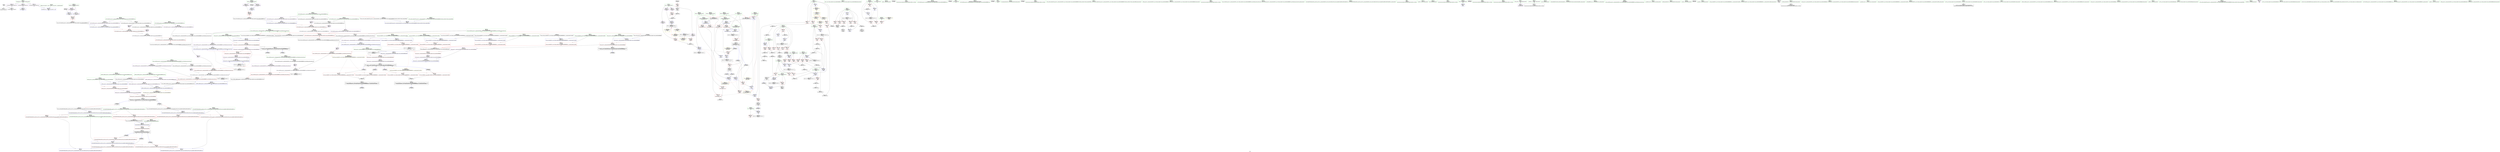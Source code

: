 digraph "SVFG" {
	label="SVFG";

	Node0x55bd80686170 [shape=record,color=grey,label="{NodeID: 0\nNullPtr}"];
	Node0x55bd80686170 -> Node0x55bd806ac4d0[style=solid];
	Node0x55bd80686170 -> Node0x55bd806bae10[style=solid];
	Node0x55bd8070a390 [shape=record,color=black,label="{NodeID: 692\n540 = PHI(564, )\n}"];
	Node0x55bd8070a390 -> Node0x55bd806ba320[style=solid];
	Node0x55bd806bc0f0 [shape=record,color=blue,label="{NodeID: 277\n258\<--14\nret\<--\n_Z4workv\n|{|<s2>12}}"];
	Node0x55bd806bc0f0 -> Node0x55bd806b0ac0[style=dashed];
	Node0x55bd806bc0f0 -> Node0x55bd806bc290[style=dashed];
	Node0x55bd806bc0f0:s2 -> Node0x55bd806e25b0[style=dashed,color=red];
	Node0x55bd806afcf0 [shape=record,color=red,label="{NodeID: 194\n192\<--179\n\<--i\n_Z5solvev\n}"];
	Node0x55bd806afcf0 -> Node0x55bd806c7180[style=solid];
	Node0x55bd806ace80 [shape=record,color=black,label="{NodeID: 111\n213\<--212\nidxprom5\<--sub4\n_Z5solvev\n}"];
	Node0x55bd806ab000 [shape=record,color=green,label="{NodeID: 28\n93\<--94\n_ZNSt7__cxx1112basic_stringIcSt11char_traitsIcESaIcEEixEm\<--_ZNSt7__cxx1112basic_stringIcSt11char_traitsIcESaIcEEixEm_field_insensitive\n}"];
	Node0x55bd806c9280 [shape=record,color=grey,label="{NodeID: 471\n361 = cmp(359, 360, )\n}"];
	Node0x55bd806bd7b0 [shape=record,color=blue,label="{NodeID: 305\n511\<--510\nthis.addr\<--this\n_ZN9__gnu_cxx17__normal_iteratorIPcNSt7__cxx1112basic_stringIcSt11char_traitsIcESaIcEEEEppEv\n}"];
	Node0x55bd806bd7b0 -> Node0x55bd806b9d70[style=dashed];
	Node0x55bd806b13b0 [shape=record,color=red,label="{NodeID: 222\n418\<--417\n\<--coerce.dive5\n_ZSt9__reverseIN9__gnu_cxx17__normal_iteratorIPcNSt7__cxx1112basic_stringIcSt11char_traitsIcESaIcEEEEEEvT_SA_St26random_access_iterator_tag\n|{<s0>32}}"];
	Node0x55bd806b13b0:s0 -> Node0x55bd8070cb80[style=solid,color=red];
	Node0x55bd806b3010 [shape=record,color=purple,label="{NodeID: 139\n278\<--262\ncoerce.dive\<--agg.tmp\n_Z4workv\n}"];
	Node0x55bd806b3010 -> Node0x55bd806bc360[style=solid];
	Node0x55bd806ad860 [shape=record,color=green,label="{NodeID: 56\n307\<--308\nagg.tmp\<--agg.tmp_field_insensitive\n_ZSt7reverseIN9__gnu_cxx17__normal_iteratorIPcNSt7__cxx1112basic_stringIcSt11char_traitsIcESaIcEEEEEEvT_SA_\n}"];
	Node0x55bd806ad860 -> Node0x55bd806b1da0[style=solid];
	Node0x55bd806ad860 -> Node0x55bd806b34f0[style=solid];
	Node0x55bd807084d0 [shape=record,color=black,label="{NodeID: 665\n218 = PHI(230, )\n}"];
	Node0x55bd807084d0 -> Node0x55bd806b0370[style=solid];
	Node0x55bd806e0380 [shape=record,color=black,label="{NodeID: 499\nMR_11V_3 = PHI(MR_11V_5, MR_11V_2, )\npts\{125 \}\n}"];
	Node0x55bd806e0380 -> Node0x55bd806b5300[style=dashed];
	Node0x55bd806e0380 -> Node0x55bd806b53d0[style=dashed];
	Node0x55bd806e0380 -> Node0x55bd806b54a0[style=dashed];
	Node0x55bd806e0380 -> Node0x55bd806bb590[style=dashed];
	Node0x55bd806e0380 -> Node0x55bd806e0380[style=dashed];
	Node0x55bd806baa70 [shape=record,color=red,label="{NodeID: 250\n590\<--589\ndummyVal\<--offset_0\n_ZSt9__reverseIN9__gnu_cxx17__normal_iteratorIPcNSt7__cxx1112basic_stringIcSt11char_traitsIcESaIcEEEEEEvT_SA_St26random_access_iterator_tag\n}"];
	Node0x55bd806baa70 -> Node0x55bd806bcf90[style=solid];
	Node0x55bd806b46d0 [shape=record,color=red,label="{NodeID: 167\n86\<--13\n\<--n\n_Z4makev\n}"];
	Node0x55bd806b46d0 -> Node0x55bd806c9700[style=solid];
	Node0x55bd806af130 [shape=record,color=green,label="{NodeID: 84\n464\<--465\nthis.addr\<--this.addr_field_insensitive\n_ZN9__gnu_cxx17__normal_iteratorIPcNSt7__cxx1112basic_stringIcSt11char_traitsIcESaIcEEEEmmEv\n}"];
	Node0x55bd806af130 -> Node0x55bd806b1890[style=solid];
	Node0x55bd806af130 -> Node0x55bd806bd2d0[style=solid];
	Node0x55bd806a9b80 [shape=record,color=green,label="{NodeID: 1\n7\<--1\n__dso_handle\<--dummyObj\nGlob }"];
	Node0x55bd8070a4d0 [shape=record,color=black,label="{NodeID: 693\n546 = PHI(564, )\n}"];
	Node0x55bd8070a4d0 -> Node0x55bd806ba3f0[style=solid];
	Node0x55bd806bc1c0 [shape=record,color=blue,label="{NodeID: 278\n260\<--270\nref.tmp\<--call\n_Z4workv\n|{|<s2>12}}"];
	Node0x55bd806bc1c0 -> Node0x55bd806b0ac0[style=dashed];
	Node0x55bd806bc1c0 -> Node0x55bd806b0d30[style=dashed];
	Node0x55bd806bc1c0:s2 -> Node0x55bd806e26c0[style=dashed,color=red];
	Node0x55bd806afdc0 [shape=record,color=red,label="{NodeID: 195\n199\<--179\n\<--i\n_Z5solvev\n|{<s0>8}}"];
	Node0x55bd806afdc0:s0 -> Node0x55bd8070ac90[style=solid,color=red];
	Node0x55bd806acf50 [shape=record,color=black,label="{NodeID: 112\n174\<--228\n_Z5solvev_ret\<--\n_Z5solvev\n|{<s0>11|<s1>17}}"];
	Node0x55bd806acf50:s0 -> Node0x55bd80709050[style=solid,color=blue];
	Node0x55bd806acf50:s1 -> Node0x55bd80709470[style=solid,color=blue];
	Node0x55bd806ab100 [shape=record,color=green,label="{NodeID: 29\n118\<--119\n_Z3geti\<--_Z3geti_field_insensitive\n}"];
	Node0x55bd806c9400 [shape=record,color=grey,label="{NodeID: 472\n197 = cmp(195, 196, )\n}"];
	Node0x55bd806bd880 [shape=record,color=blue,label="{NodeID: 306\n515\<--517\n_M_current\<--incdec.ptr\n_ZN9__gnu_cxx17__normal_iteratorIPcNSt7__cxx1112basic_stringIcSt11char_traitsIcESaIcEEEEppEv\n|{<s0>33}}"];
	Node0x55bd806bd880:s0 -> Node0x55bd806da480[style=dashed,color=blue];
	Node0x55bd806b1480 [shape=record,color=red,label="{NodeID: 223\n420\<--419\n\<--coerce.dive6\n_ZSt9__reverseIN9__gnu_cxx17__normal_iteratorIPcNSt7__cxx1112basic_stringIcSt11char_traitsIcESaIcEEEEEEvT_SA_St26random_access_iterator_tag\n|{<s0>32}}"];
	Node0x55bd806b1480:s0 -> Node0x55bd8070ccc0[style=solid,color=red];
	Node0x55bd806b30e0 [shape=record,color=purple,label="{NodeID: 140\n285\<--262\ncoerce.dive6\<--agg.tmp\n_Z4workv\n}"];
	Node0x55bd806b30e0 -> Node0x55bd806b0b90[style=solid];
	Node0x55bd806ad930 [shape=record,color=green,label="{NodeID: 57\n309\<--310\nagg.tmp2\<--agg.tmp2_field_insensitive\n_ZSt7reverseIN9__gnu_cxx17__normal_iteratorIPcNSt7__cxx1112basic_stringIcSt11char_traitsIcESaIcEEEEEEvT_SA_\n}"];
	Node0x55bd806ad930 -> Node0x55bd806b1e70[style=solid];
	Node0x55bd806ad930 -> Node0x55bd806b35c0[style=solid];
	Node0x55bd807085e0 [shape=record,color=black,label="{NodeID: 666\n31 = PHI()\n}"];
	Node0x55bd806e0880 [shape=record,color=black,label="{NodeID: 500\nMR_13V_3 = PHI(MR_13V_4, MR_13V_2, )\npts\{127 \}\n}"];
	Node0x55bd806e0880 -> Node0x55bd806b5570[style=dashed];
	Node0x55bd806e0880 -> Node0x55bd806b5640[style=dashed];
	Node0x55bd806e0880 -> Node0x55bd806bb660[style=dashed];
	Node0x55bd806e0880 -> Node0x55bd806e0880[style=dashed];
	Node0x55bd806bab40 [shape=record,color=blue,label="{NodeID: 251\n13\<--14\nn\<--\nGlob }"];
	Node0x55bd806bab40 -> Node0x55bd806e4ff0[style=dashed];
	Node0x55bd806b47a0 [shape=record,color=red,label="{NodeID: 168\n135\<--13\n\<--n\n_Z3geti\n}"];
	Node0x55bd806b47a0 -> Node0x55bd806bb320[style=solid];
	Node0x55bd806af200 [shape=record,color=green,label="{NodeID: 85\n476\<--477\n__lhs.addr\<--__lhs.addr_field_insensitive\n_ZN9__gnu_cxxltIPcNSt7__cxx1112basic_stringIcSt11char_traitsIcESaIcEEEEEbRKNS_17__normal_iteratorIT_T0_EESD_\n}"];
	Node0x55bd806af200 -> Node0x55bd806b1a30[style=solid];
	Node0x55bd806af200 -> Node0x55bd806bd470[style=solid];
	Node0x55bd806a9c10 [shape=record,color=green,label="{NodeID: 2\n14\<--1\n\<--dummyObj\nCan only get source location for instruction, argument, global var or function.}"];
	Node0x55bd8070a610 [shape=record,color=black,label="{NodeID: 694\n550 = PHI(564, )\n}"];
	Node0x55bd8070a610 -> Node0x55bd806ba4c0[style=solid];
	Node0x55bd806bc290 [shape=record,color=blue,label="{NodeID: 279\n258\<--273\nret\<--\n_Z4workv\n|{|<s2>18}}"];
	Node0x55bd806bc290 -> Node0x55bd806b0d30[style=dashed];
	Node0x55bd806bc290 -> Node0x55bd806bc5d0[style=dashed];
	Node0x55bd806bc290:s2 -> Node0x55bd806e25b0[style=dashed,color=red];
	Node0x55bd806afe90 [shape=record,color=red,label="{NodeID: 196\n202\<--179\n\<--i\n_Z5solvev\n}"];
	Node0x55bd806afe90 -> Node0x55bd806c7480[style=solid];
	Node0x55bd806ad020 [shape=record,color=black,label="{NodeID: 113\n230\<--253\n_ZSt3maxIiERKT_S2_S2__ret\<--\n_ZSt3maxIiERKT_S2_S2_\n|{<s0>9|<s1>12|<s2>18}}"];
	Node0x55bd806ad020:s0 -> Node0x55bd807084d0[style=solid,color=blue];
	Node0x55bd806ad020:s1 -> Node0x55bd80709190[style=solid,color=blue];
	Node0x55bd806ad020:s2 -> Node0x55bd80709610[style=solid,color=blue];
	Node0x55bd806ab200 [shape=record,color=green,label="{NodeID: 30\n122\<--123\nl.addr\<--l.addr_field_insensitive\n_Z3geti\n}"];
	Node0x55bd806ab200 -> Node0x55bd806b5090[style=solid];
	Node0x55bd806ab200 -> Node0x55bd806b5160[style=solid];
	Node0x55bd806ab200 -> Node0x55bd806b5230[style=solid];
	Node0x55bd806ab200 -> Node0x55bd806bb180[style=solid];
	Node0x55bd806c9580 [shape=record,color=grey,label="{NodeID: 473\n160 = cmp(158, 159, )\n}"];
	Node0x55bd806bd950 [shape=record,color=blue,label="{NodeID: 307\n522\<--521\nthis.addr\<--this\n_ZNK9__gnu_cxx17__normal_iteratorIPcNSt7__cxx1112basic_stringIcSt11char_traitsIcESaIcEEEE4baseEv\n}"];
	Node0x55bd806bd950 -> Node0x55bd806b9f10[style=dashed];
	Node0x55bd806b1550 [shape=record,color=red,label="{NodeID: 224\n452\<--446\n\<--__lhs.addr\n_ZN9__gnu_cxxeqIPcNSt7__cxx1112basic_stringIcSt11char_traitsIcESaIcEEEEEbRKNS_17__normal_iteratorIT_T0_EESD_\n|{<s0>35}}"];
	Node0x55bd806b1550:s0 -> Node0x55bd8070b650[style=solid,color=red];
	Node0x55bd806b31b0 [shape=record,color=purple,label="{NodeID: 141\n283\<--264\ncoerce.dive5\<--agg.tmp3\n_Z4workv\n}"];
	Node0x55bd806b31b0 -> Node0x55bd806bc430[style=solid];
	Node0x55bd806ada00 [shape=record,color=green,label="{NodeID: 58\n311\<--312\nagg.tmp3\<--agg.tmp3_field_insensitive\n_ZSt7reverseIN9__gnu_cxx17__normal_iteratorIPcNSt7__cxx1112basic_stringIcSt11char_traitsIcESaIcEEEEEEvT_SA_\n}"];
	Node0x55bd807086b0 [shape=record,color=black,label="{NodeID: 667\n52 = PHI()\n}"];
	Node0x55bd806e0d80 [shape=record,color=black,label="{NodeID: 501\nMR_15V_2 = PHI(MR_15V_3, MR_15V_1, )\npts\{129 \}\n}"];
	Node0x55bd806e0d80 -> Node0x55bd806bb3f0[style=dashed];
	Node0x55bd806bac10 [shape=record,color=blue,label="{NodeID: 252\n576\<--20\nllvm.global_ctors_0\<--\nGlob }"];
	Node0x55bd806b4870 [shape=record,color=red,label="{NodeID: 169\n159\<--13\n\<--n\n_Z3geti\n}"];
	Node0x55bd806b4870 -> Node0x55bd806c9580[style=solid];
	Node0x55bd806af2d0 [shape=record,color=green,label="{NodeID: 86\n478\<--479\n__rhs.addr\<--__rhs.addr_field_insensitive\n_ZN9__gnu_cxxltIPcNSt7__cxx1112basic_stringIcSt11char_traitsIcESaIcEEEEEbRKNS_17__normal_iteratorIT_T0_EESD_\n}"];
	Node0x55bd806af2d0 -> Node0x55bd806b9b40[style=solid];
	Node0x55bd806af2d0 -> Node0x55bd806bd540[style=solid];
	Node0x55bd806a9ca0 [shape=record,color=green,label="{NodeID: 3\n16\<--1\n_ZSt3cin\<--dummyObj\nGlob }"];
	Node0x55bd8070a750 [shape=record,color=black,label="{NodeID: 695\n232 = PHI(183, 260, 266, )\n1st arg _ZSt3maxIiERKT_S2_S2_ }"];
	Node0x55bd8070a750 -> Node0x55bd806bbe80[style=solid];
	Node0x55bd806e3fc0 [shape=record,color=yellow,style=double,label="{NodeID: 529\n6V_1 = ENCHI(MR_6V_0)\npts\{120000 \}\nFun[_Z5solvev]}"];
	Node0x55bd806e3fc0 -> Node0x55bd806b01d0[style=dashed];
	Node0x55bd806e3fc0 -> Node0x55bd806b02a0[style=dashed];
	Node0x55bd806bc360 [shape=record,color=blue,label="{NodeID: 280\n278\<--275\ncoerce.dive\<--call2\n_Z4workv\n}"];
	Node0x55bd806bc360 -> Node0x55bd806b0b90[style=dashed];
	Node0x55bd806aff60 [shape=record,color=red,label="{NodeID: 197\n211\<--179\n\<--i\n_Z5solvev\n}"];
	Node0x55bd806aff60 -> Node0x55bd806c7d80[style=solid];
	Node0x55bd806b1b70 [shape=record,color=black,label="{NodeID: 114\n257\<--298\n_Z4workv_ret\<--\n_Z4workv\n|{<s0>25}}"];
	Node0x55bd806b1b70:s0 -> Node0x55bd80708b90[style=solid,color=blue];
	Node0x55bd806ab2d0 [shape=record,color=green,label="{NodeID: 31\n124\<--125\nlo\<--lo_field_insensitive\n_Z3geti\n}"];
	Node0x55bd806ab2d0 -> Node0x55bd806b5300[style=solid];
	Node0x55bd806ab2d0 -> Node0x55bd806b53d0[style=solid];
	Node0x55bd806ab2d0 -> Node0x55bd806b54a0[style=solid];
	Node0x55bd806ab2d0 -> Node0x55bd806bb250[style=solid];
	Node0x55bd806ab2d0 -> Node0x55bd806bb590[style=solid];
	Node0x55bd806c9700 [shape=record,color=grey,label="{NodeID: 474\n87 = cmp(85, 86, )\n}"];
	Node0x55bd806bda20 [shape=record,color=blue,label="{NodeID: 308\n531\<--529\n__a.addr\<--__a\n_ZSt4swapIcENSt9enable_ifIXsr6__and_ISt6__not_ISt15__is_tuple_likeIT_EESt21is_move_constructibleIS3_ESt18is_move_assignableIS3_EEE5valueEvE4typeERS3_SC_\n}"];
	Node0x55bd806bda20 -> Node0x55bd806b9fe0[style=dashed];
	Node0x55bd806bda20 -> Node0x55bd806ba0b0[style=dashed];
	Node0x55bd806b1620 [shape=record,color=red,label="{NodeID: 225\n457\<--448\n\<--__rhs.addr\n_ZN9__gnu_cxxeqIPcNSt7__cxx1112basic_stringIcSt11char_traitsIcESaIcEEEEEbRKNS_17__normal_iteratorIT_T0_EESD_\n|{<s0>36}}"];
	Node0x55bd806b1620:s0 -> Node0x55bd8070b650[style=solid,color=red];
	Node0x55bd806b3280 [shape=record,color=purple,label="{NodeID: 142\n287\<--264\ncoerce.dive7\<--agg.tmp3\n_Z4workv\n}"];
	Node0x55bd806b3280 -> Node0x55bd806b0c60[style=solid];
	Node0x55bd806adad0 [shape=record,color=green,label="{NodeID: 59\n313\<--314\nundef.agg.tmp\<--undef.agg.tmp_field_insensitive\n_ZSt7reverseIN9__gnu_cxx17__normal_iteratorIPcNSt7__cxx1112basic_stringIcSt11char_traitsIcESaIcEEEEEEvT_SA_\n}"];
	Node0x55bd80708780 [shape=record,color=black,label="{NodeID: 668\n64 = PHI()\n}"];
	Node0x55bd806e1280 [shape=record,color=black,label="{NodeID: 502\nMR_17V_2 = PHI(MR_17V_3, MR_17V_1, )\npts\{131 \}\n}"];
	Node0x55bd806e1280 -> Node0x55bd806bb4c0[style=dashed];
	Node0x55bd806bad10 [shape=record,color=blue,label="{NodeID: 253\n577\<--21\nllvm.global_ctors_1\<--_GLOBAL__sub_I_azure97_1_1.cpp\nGlob }"];
	Node0x55bd806b4940 [shape=record,color=red,label="{NodeID: 170\n185\<--13\n\<--n\n_Z5solvev\n}"];
	Node0x55bd806b4940 -> Node0x55bd806c6e80[style=solid];
	Node0x55bd806af3a0 [shape=record,color=green,label="{NodeID: 87\n493\<--494\n__a\<--__a_field_insensitive\n_ZSt9iter_swapIN9__gnu_cxx17__normal_iteratorIPcNSt7__cxx1112basic_stringIcSt11char_traitsIcESaIcEEEEES9_EvT_T0_\n|{|<s1>39}}"];
	Node0x55bd806af3a0 -> Node0x55bd806b41f0[style=solid];
	Node0x55bd806af3a0:s1 -> Node0x55bd80463100[style=solid,color=red];
	Node0x55bd806a9d30 [shape=record,color=green,label="{NodeID: 4\n17\<--1\n.str\<--dummyObj\nGlob }"];
	Node0x55bd8070aa30 [shape=record,color=black,label="{NodeID: 696\n510 = PHI(384, )\n0th arg _ZN9__gnu_cxx17__normal_iteratorIPcNSt7__cxx1112basic_stringIcSt11char_traitsIcESaIcEEEEppEv }"];
	Node0x55bd8070aa30 -> Node0x55bd806bd7b0[style=solid];
	Node0x55bd806e40a0 [shape=record,color=yellow,style=double,label="{NodeID: 530\n31V_1 = ENCHI(MR_31V_0)\npts\{259 261 267 \}\nFun[_Z5solvev]}"];
	Node0x55bd806e40a0 -> Node0x55bd806b0370[style=dashed];
	Node0x55bd806c6e80 [shape=record,color=grey,label="{NodeID: 447\n186 = Binary(185, 83, )\n}"];
	Node0x55bd806c6e80 -> Node0x55bd806c7300[style=solid];
	Node0x55bd806bc430 [shape=record,color=blue,label="{NodeID: 281\n283\<--280\ncoerce.dive5\<--call4\n_Z4workv\n}"];
	Node0x55bd806bc430 -> Node0x55bd806b0c60[style=dashed];
	Node0x55bd806b0030 [shape=record,color=red,label="{NodeID: 198\n224\<--179\n\<--i\n_Z5solvev\n}"];
	Node0x55bd806b0030 -> Node0x55bd806c8980[style=solid];
	Node0x55bd806b1c00 [shape=record,color=black,label="{NodeID: 115\n320\<--303\n\<--__first\n_ZSt7reverseIN9__gnu_cxx17__normal_iteratorIPcNSt7__cxx1112basic_stringIcSt11char_traitsIcESaIcEEEEEEvT_SA_\n}"];
	Node0x55bd806b1c00 -> Node0x55bd806b3760[style=solid];
	Node0x55bd806ab3a0 [shape=record,color=green,label="{NodeID: 32\n126\<--127\nhi\<--hi_field_insensitive\n_Z3geti\n}"];
	Node0x55bd806ab3a0 -> Node0x55bd806b5570[style=solid];
	Node0x55bd806ab3a0 -> Node0x55bd806b5640[style=solid];
	Node0x55bd806ab3a0 -> Node0x55bd806bb320[style=solid];
	Node0x55bd806ab3a0 -> Node0x55bd806bb660[style=solid];
	Node0x55bd806c9880 [shape=record,color=grey,label="{NodeID: 475\n488 = cmp(484, 487, )\n}"];
	Node0x55bd806c9880 -> Node0x55bd806b2420[style=solid];
	Node0x55bd806bdaf0 [shape=record,color=blue,label="{NodeID: 309\n533\<--530\n__b.addr\<--__b\n_ZSt4swapIcENSt9enable_ifIXsr6__and_ISt6__not_ISt15__is_tuple_likeIT_EESt21is_move_constructibleIS3_ESt18is_move_assignableIS3_EEE5valueEvE4typeERS3_SC_\n}"];
	Node0x55bd806bdaf0 -> Node0x55bd806ba180[style=dashed];
	Node0x55bd806bdaf0 -> Node0x55bd806ba250[style=dashed];
	Node0x55bd806b16f0 [shape=record,color=red,label="{NodeID: 226\n456\<--453\n\<--call\n_ZN9__gnu_cxxeqIPcNSt7__cxx1112basic_stringIcSt11char_traitsIcESaIcEEEEEbRKNS_17__normal_iteratorIT_T0_EESD_\n}"];
	Node0x55bd806b16f0 -> Node0x55bd806c9d00[style=solid];
	Node0x55bd806b3350 [shape=record,color=purple,label="{NodeID: 143\n315\<--303\ncoerce.dive\<--__first\n_ZSt7reverseIN9__gnu_cxx17__normal_iteratorIPcNSt7__cxx1112basic_stringIcSt11char_traitsIcESaIcEEEEEEvT_SA_\n}"];
	Node0x55bd806b3350 -> Node0x55bd806bc6a0[style=solid];
	Node0x55bd806adba0 [shape=record,color=green,label="{NodeID: 60\n324\<--325\nllvm.memcpy.p0i8.p0i8.i64\<--llvm.memcpy.p0i8.p0i8.i64_field_insensitive\n}"];
	Node0x55bd80708850 [shape=record,color=black,label="{NodeID: 669\n67 = PHI()\n}"];
	Node0x55bd806bae10 [shape=record,color=blue, style = dotted,label="{NodeID: 254\n578\<--3\nllvm.global_ctors_2\<--dummyVal\nGlob }"];
	Node0x55bd806b4a10 [shape=record,color=red,label="{NodeID: 171\n196\<--13\n\<--n\n_Z5solvev\n}"];
	Node0x55bd806b4a10 -> Node0x55bd806c9400[style=solid];
	Node0x55bd806af470 [shape=record,color=green,label="{NodeID: 88\n495\<--496\n__b\<--__b_field_insensitive\n_ZSt9iter_swapIN9__gnu_cxx17__normal_iteratorIPcNSt7__cxx1112basic_stringIcSt11char_traitsIcESaIcEEEEES9_EvT_T0_\n|{|<s1>40}}"];
	Node0x55bd806af470 -> Node0x55bd806b42c0[style=solid];
	Node0x55bd806af470:s1 -> Node0x55bd80463100[style=solid,color=red];
	Node0x55bd806a9df0 [shape=record,color=green,label="{NodeID: 5\n20\<--1\n\<--dummyObj\nCan only get source location for instruction, argument, global var or function.}"];
	Node0x55bd8070ab40 [shape=record,color=black,label="{NodeID: 697\n463 = PHI(386, 386, )\n0th arg _ZN9__gnu_cxx17__normal_iteratorIPcNSt7__cxx1112basic_stringIcSt11char_traitsIcESaIcEEEEmmEv }"];
	Node0x55bd8070ab40 -> Node0x55bd806bd2d0[style=solid];
	Node0x55bd806c7000 [shape=record,color=grey,label="{NodeID: 448\n195 = Binary(194, 83, )\n}"];
	Node0x55bd806c7000 -> Node0x55bd806c9400[style=solid];
	Node0x55bd806bc500 [shape=record,color=blue,label="{NodeID: 282\n266\<--293\nref.tmp8\<--call9\n_Z4workv\n|{|<s1>18}}"];
	Node0x55bd806bc500 -> Node0x55bd806b0d30[style=dashed];
	Node0x55bd806bc500:s1 -> Node0x55bd806e26c0[style=dashed,color=red];
	Node0x55bd806b0100 [shape=record,color=red,label="{NodeID: 199\n207\<--181\n\<--kanan\n_Z5solvev\n}"];
	Node0x55bd806b0100 -> Node0x55bd806acdb0[style=solid];
	Node0x55bd806b1cd0 [shape=record,color=black,label="{NodeID: 116\n327\<--305\n\<--__last\n_ZSt7reverseIN9__gnu_cxx17__normal_iteratorIPcNSt7__cxx1112basic_stringIcSt11char_traitsIcESaIcEEEEEEvT_SA_\n}"];
	Node0x55bd806b1cd0 -> Node0x55bd806b3900[style=solid];
	Node0x55bd806ab470 [shape=record,color=green,label="{NodeID: 33\n128\<--129\nmid\<--mid_field_insensitive\n_Z3geti\n}"];
	Node0x55bd806ab470 -> Node0x55bd806b5710[style=solid];
	Node0x55bd806ab470 -> Node0x55bd806b57e0[style=solid];
	Node0x55bd806ab470 -> Node0x55bd806b58b0[style=solid];
	Node0x55bd806ab470 -> Node0x55bd806bb3f0[style=solid];
	Node0x55bd806e5c10 [shape=record,color=yellow,style=double,label="{NodeID: 559\n2V_1 = ENCHI(MR_2V_0)\npts\{15 \}\nFun[_Z4workv]|{<s0>10|<s1>11|<s2>16|<s3>17}}"];
	Node0x55bd806e5c10:s0 -> Node0x55bd806e5560[style=dashed,color=red];
	Node0x55bd806e5c10:s1 -> Node0x55bd806da120[style=dashed,color=red];
	Node0x55bd806e5c10:s2 -> Node0x55bd806e5560[style=dashed,color=red];
	Node0x55bd806e5c10:s3 -> Node0x55bd806da120[style=dashed,color=red];
	Node0x55bd806c9a00 [shape=record,color=grey,label="{NodeID: 476\n245 = cmp(242, 244, )\n}"];
	Node0x55bd806bdbc0 [shape=record,color=blue,label="{NodeID: 310\n535\<--543\n__tmp\<--\n_ZSt4swapIcENSt9enable_ifIXsr6__and_ISt6__not_ISt15__is_tuple_likeIT_EESt21is_move_constructibleIS3_ESt18is_move_assignableIS3_EEE5valueEvE4typeERS3_SC_\n}"];
	Node0x55bd806bdbc0 -> Node0x55bd806ba3f0[style=dashed];
	Node0x55bd806bdbc0 -> Node0x55bd806ba4c0[style=dashed];
	Node0x55bd806b17c0 [shape=record,color=red,label="{NodeID: 227\n459\<--458\n\<--call1\n_ZN9__gnu_cxxeqIPcNSt7__cxx1112basic_stringIcSt11char_traitsIcESaIcEEEEEbRKNS_17__normal_iteratorIT_T0_EESD_\n}"];
	Node0x55bd806b17c0 -> Node0x55bd806c9d00[style=solid];
	Node0x55bd806b3420 [shape=record,color=purple,label="{NodeID: 144\n317\<--305\ncoerce.dive1\<--__last\n_ZSt7reverseIN9__gnu_cxx17__normal_iteratorIPcNSt7__cxx1112basic_stringIcSt11char_traitsIcESaIcEEEEEEvT_SA_\n}"];
	Node0x55bd806b3420 -> Node0x55bd806bc770[style=solid];
	Node0x55bd806adca0 [shape=record,color=green,label="{NodeID: 61\n330\<--331\n_ZSt19__iterator_categoryIN9__gnu_cxx17__normal_iteratorIPcNSt7__cxx1112basic_stringIcSt11char_traitsIcESaIcEEEEEENSt15iterator_traitsIT_E17iterator_categoryERKSB_\<--_ZSt19__iterator_categoryIN9__gnu_cxx17__normal_iteratorIPcNSt7__cxx1112basic_stringIcSt11char_traitsIcESaIcEEEEEENSt15iterator_traitsIT_E17iterator_categoryERKSB__field_insensitive\n}"];
	Node0x55bd80708920 [shape=record,color=black,label="{NodeID: 670\n92 = PHI()\n}"];
	Node0x55bd80708920 -> Node0x55bd806b4ef0[style=solid];
	Node0x55bd806baf10 [shape=record,color=blue,label="{NodeID: 255\n80\<--83\ni\<--\n_Z4makev\n}"];
	Node0x55bd806baf10 -> Node0x55bd806db380[style=dashed];
	Node0x55bd806b4ae0 [shape=record,color=red,label="{NodeID: 172\n85\<--80\n\<--i\n_Z4makev\n}"];
	Node0x55bd806b4ae0 -> Node0x55bd806c9700[style=solid];
	Node0x55bd806af540 [shape=record,color=green,label="{NodeID: 89\n502\<--503\n_ZNK9__gnu_cxx17__normal_iteratorIPcNSt7__cxx1112basic_stringIcSt11char_traitsIcESaIcEEEEdeEv\<--_ZNK9__gnu_cxx17__normal_iteratorIPcNSt7__cxx1112basic_stringIcSt11char_traitsIcESaIcEEEEdeEv_field_insensitive\n}"];
	Node0x55bd806a9eb0 [shape=record,color=green,label="{NodeID: 6\n83\<--1\n\<--dummyObj\nCan only get source location for instruction, argument, global var or function.}"];
	Node0x55bd8070ac90 [shape=record,color=black,label="{NodeID: 698\n121 = PHI(199, )\n0th arg _Z3geti }"];
	Node0x55bd8070ac90 -> Node0x55bd806bb180[style=solid];
	Node0x55bd806c7180 [shape=record,color=grey,label="{NodeID: 449\n194 = Binary(192, 193, )\n}"];
	Node0x55bd806c7180 -> Node0x55bd806c7000[style=solid];
	Node0x55bd806bc5d0 [shape=record,color=blue,label="{NodeID: 283\n258\<--296\nret\<--\n_Z4workv\n}"];
	Node0x55bd806bc5d0 -> Node0x55bd806b09f0[style=dashed];
	Node0x55bd806b01d0 [shape=record,color=red,label="{NodeID: 200\n210\<--209\n\<--arrayidx\n_Z5solvev\n}"];
	Node0x55bd806b01d0 -> Node0x55bd806c8c80[style=solid];
	Node0x55bd806b1da0 [shape=record,color=black,label="{NodeID: 117\n319\<--307\n\<--agg.tmp\n_ZSt7reverseIN9__gnu_cxx17__normal_iteratorIPcNSt7__cxx1112basic_stringIcSt11char_traitsIcESaIcEEEEEEvT_SA_\n}"];
	Node0x55bd806b1da0 -> Node0x55bd806b3690[style=solid];
	Node0x55bd806ab540 [shape=record,color=green,label="{NodeID: 34\n130\<--131\nlen\<--len_field_insensitive\n_Z3geti\n}"];
	Node0x55bd806ab540 -> Node0x55bd806b5980[style=solid];
	Node0x55bd806ab540 -> Node0x55bd806bb4c0[style=solid];
	Node0x55bd806c9b80 [shape=record,color=grey,label="{NodeID: 477\n140 = cmp(138, 139, )\n}"];
	Node0x55bd806bdc90 [shape=record,color=blue,label="{NodeID: 311\n548\<--547\n\<--\n_ZSt4swapIcENSt9enable_ifIXsr6__and_ISt6__not_ISt15__is_tuple_likeIT_EESt21is_move_constructibleIS3_ESt18is_move_assignableIS3_EEE5valueEvE4typeERS3_SC_\n}"];
	Node0x55bd806b1890 [shape=record,color=red,label="{NodeID: 228\n467\<--464\nthis1\<--this.addr\n_ZN9__gnu_cxx17__normal_iteratorIPcNSt7__cxx1112basic_stringIcSt11char_traitsIcESaIcEEEEmmEv\n}"];
	Node0x55bd806b1890 -> Node0x55bd806b2350[style=solid];
	Node0x55bd806b1890 -> Node0x55bd806b4050[style=solid];
	Node0x55bd806b34f0 [shape=record,color=purple,label="{NodeID: 145\n332\<--307\ncoerce.dive4\<--agg.tmp\n_ZSt7reverseIN9__gnu_cxx17__normal_iteratorIPcNSt7__cxx1112basic_stringIcSt11char_traitsIcESaIcEEEEEEvT_SA_\n}"];
	Node0x55bd806b34f0 -> Node0x55bd806b0e00[style=solid];
	Node0x55bd806adda0 [shape=record,color=green,label="{NodeID: 62\n337\<--338\n_ZSt9__reverseIN9__gnu_cxx17__normal_iteratorIPcNSt7__cxx1112basic_stringIcSt11char_traitsIcESaIcEEEEEEvT_SA_St26random_access_iterator_tag\<--_ZSt9__reverseIN9__gnu_cxx17__normal_iteratorIPcNSt7__cxx1112basic_stringIcSt11char_traitsIcESaIcEEEEEEvT_SA_St26random_access_iterator_tag_field_insensitive\n}"];
	Node0x55bd807089f0 [shape=record,color=black,label="{NodeID: 671\n200 = PHI(120, )\n}"];
	Node0x55bd807089f0 -> Node0x55bd806bb9a0[style=solid];
	Node0x55bd806bafe0 [shape=record,color=blue,label="{NodeID: 256\n107\<--104\narrayidx5\<--add\n_Z4makev\n}"];
	Node0x55bd806bafe0 -> Node0x55bd806db880[style=dashed];
	Node0x55bd806b4bb0 [shape=record,color=red,label="{NodeID: 173\n89\<--80\n\<--i\n_Z4makev\n}"];
	Node0x55bd806b4bb0 -> Node0x55bd806c9100[style=solid];
	Node0x55bd806af640 [shape=record,color=green,label="{NodeID: 90\n506\<--507\n_ZSt4swapIcENSt9enable_ifIXsr6__and_ISt6__not_ISt15__is_tuple_likeIT_EESt21is_move_constructibleIS3_ESt18is_move_assignableIS3_EEE5valueEvE4typeERS3_SC_\<--_ZSt4swapIcENSt9enable_ifIXsr6__and_ISt6__not_ISt15__is_tuple_likeIT_EESt21is_move_constructibleIS3_ESt18is_move_assignableIS3_EEE5valueEvE4typeERS3_SC__field_insensitive\n}"];
	Node0x55bd806a9f70 [shape=record,color=green,label="{NodeID: 7\n98\<--1\n\<--dummyObj\nCan only get source location for instruction, argument, global var or function.}"];
	Node0x55bd8070ada0 [shape=record,color=black,label="{NodeID: 699\n565 = PHI(539, 545, 535, )\n0th arg _ZSt4moveIRcEONSt16remove_referenceIT_E4typeEOS2_ }"];
	Node0x55bd8070ada0 -> Node0x55bd806bdf00[style=solid];
	Node0x55bd806c7300 [shape=record,color=grey,label="{NodeID: 450\n187 = Binary(186, 147, )\n}"];
	Node0x55bd806c7300 -> Node0x55bd806bb730[style=solid];
	Node0x55bd806bc6a0 [shape=record,color=blue,label="{NodeID: 284\n315\<--301\ncoerce.dive\<--__first.coerce\n_ZSt7reverseIN9__gnu_cxx17__normal_iteratorIPcNSt7__cxx1112basic_stringIcSt11char_traitsIcESaIcEEEEEEvT_SA_\n}"];
	Node0x55bd806bc6a0 -> Node0x55bd806ba800[style=dashed];
	Node0x55bd806b02a0 [shape=record,color=red,label="{NodeID: 201\n215\<--214\n\<--arrayidx6\n_Z5solvev\n}"];
	Node0x55bd806b02a0 -> Node0x55bd806c8c80[style=solid];
	Node0x55bd806b1e70 [shape=record,color=black,label="{NodeID: 118\n326\<--309\n\<--agg.tmp2\n_ZSt7reverseIN9__gnu_cxx17__normal_iteratorIPcNSt7__cxx1112basic_stringIcSt11char_traitsIcESaIcEEEEEEvT_SA_\n}"];
	Node0x55bd806b1e70 -> Node0x55bd806b3830[style=solid];
	Node0x55bd806ab610 [shape=record,color=green,label="{NodeID: 35\n172\<--173\n_Z5solvev\<--_Z5solvev_field_insensitive\n}"];
	Node0x55bd806c9d00 [shape=record,color=grey,label="{NodeID: 478\n460 = cmp(456, 459, )\n}"];
	Node0x55bd806c9d00 -> Node0x55bd806b2280[style=solid];
	Node0x55bd806bdd60 [shape=record,color=blue,label="{NodeID: 312\n552\<--551\n\<--\n_ZSt4swapIcENSt9enable_ifIXsr6__and_ISt6__not_ISt15__is_tuple_likeIT_EESt21is_move_constructibleIS3_ESt18is_move_assignableIS3_EEE5valueEvE4typeERS3_SC_\n}"];
	Node0x55bd806b1960 [shape=record,color=red,label="{NodeID: 229\n469\<--468\n\<--_M_current\n_ZN9__gnu_cxx17__normal_iteratorIPcNSt7__cxx1112basic_stringIcSt11char_traitsIcESaIcEEEEmmEv\n}"];
	Node0x55bd806b1960 -> Node0x55bd806b4120[style=solid];
	Node0x55bd806b35c0 [shape=record,color=purple,label="{NodeID: 146\n334\<--309\ncoerce.dive5\<--agg.tmp2\n_ZSt7reverseIN9__gnu_cxx17__normal_iteratorIPcNSt7__cxx1112basic_stringIcSt11char_traitsIcESaIcEEEEEEvT_SA_\n}"];
	Node0x55bd806b35c0 -> Node0x55bd806b0ed0[style=solid];
	Node0x55bd806adea0 [shape=record,color=green,label="{NodeID: 63\n344\<--345\nmain\<--main_field_insensitive\n}"];
	Node0x55bd80708b90 [shape=record,color=black,label="{NodeID: 672\n364 = PHI(257, )\n}"];
	Node0x55bd80708b90 -> Node0x55bd806bcb80[style=solid];
	Node0x55bd80463400 [shape=record,color=yellow,style=double,label="{NodeID: 506\n116V_1 = ENCHI(MR_116V_0)\npts\{4940000 4960000 \}\nFun[_ZNK9__gnu_cxx17__normal_iteratorIPcNSt7__cxx1112basic_stringIcSt11char_traitsIcESaIcEEEEdeEv]}"];
	Node0x55bd80463400 -> Node0x55bd806ba660[style=dashed];
	Node0x55bd806bb0b0 [shape=record,color=blue,label="{NodeID: 257\n80\<--111\ni\<--inc\n_Z4makev\n}"];
	Node0x55bd806bb0b0 -> Node0x55bd806db380[style=dashed];
	Node0x55bd806b4c80 [shape=record,color=red,label="{NodeID: 174\n99\<--80\n\<--i\n_Z4makev\n}"];
	Node0x55bd806b4c80 -> Node0x55bd806c7600[style=solid];
	Node0x55bd806af740 [shape=record,color=green,label="{NodeID: 91\n511\<--512\nthis.addr\<--this.addr_field_insensitive\n_ZN9__gnu_cxx17__normal_iteratorIPcNSt7__cxx1112basic_stringIcSt11char_traitsIcESaIcEEEEppEv\n}"];
	Node0x55bd806af740 -> Node0x55bd806b9d70[style=solid];
	Node0x55bd806af740 -> Node0x55bd806bd7b0[style=solid];
	Node0x55bd806aa030 [shape=record,color=green,label="{NodeID: 8\n147\<--1\n\<--dummyObj\nCan only get source location for instruction, argument, global var or function.}"];
	Node0x55bd8070aff0 [shape=record,color=black,label="{NodeID: 700\n382 = PHI(333, )\n0th arg _ZSt9__reverseIN9__gnu_cxx17__normal_iteratorIPcNSt7__cxx1112basic_stringIcSt11char_traitsIcESaIcEEEEEEvT_SA_St26random_access_iterator_tag }"];
	Node0x55bd8070aff0 -> Node0x55bd806bcd20[style=solid];
	Node0x55bd806c7480 [shape=record,color=grey,label="{NodeID: 451\n204 = Binary(202, 203, )\n}"];
	Node0x55bd806c7480 -> Node0x55bd806c7c00[style=solid];
	Node0x55bd806bc770 [shape=record,color=blue,label="{NodeID: 285\n317\<--302\ncoerce.dive1\<--__last.coerce\n_ZSt7reverseIN9__gnu_cxx17__normal_iteratorIPcNSt7__cxx1112basic_stringIcSt11char_traitsIcESaIcEEEEEEvT_SA_\n}"];
	Node0x55bd806bc770 -> Node0x55bd806ba8d0[style=dashed];
	Node0x55bd806b0370 [shape=record,color=red,label="{NodeID: 202\n221\<--218\n\<--call8\n_Z5solvev\n}"];
	Node0x55bd806b0370 -> Node0x55bd806bbc10[style=solid];
	Node0x55bd806b1f40 [shape=record,color=black,label="{NodeID: 119\n412\<--384\n\<--__first\n_ZSt9__reverseIN9__gnu_cxx17__normal_iteratorIPcNSt7__cxx1112basic_stringIcSt11char_traitsIcESaIcEEEEEEvT_SA_St26random_access_iterator_tag\n}"];
	Node0x55bd806b1f40 -> Node0x55bd806b3de0[style=solid];
	Node0x55bd806ab710 [shape=record,color=green,label="{NodeID: 36\n175\<--176\nhalf\<--half_field_insensitive\n_Z5solvev\n}"];
	Node0x55bd806ab710 -> Node0x55bd806b5a50[style=solid];
	Node0x55bd806ab710 -> Node0x55bd806afb50[style=solid];
	Node0x55bd806ab710 -> Node0x55bd806bb730[style=solid];
	Node0x55bd806da390 [shape=record,color=black,label="{NodeID: 479\nMR_79V_5 = PHI(MR_79V_6, MR_79V_4, )\npts\{3870000 \}\n|{|<s2>29|<s3>34|<s4>34}}"];
	Node0x55bd806da390 -> Node0x55bd806baa70[style=dashed];
	Node0x55bd806da390 -> Node0x55bd806df480[style=dashed];
	Node0x55bd806da390:s2 -> Node0x55bd806e4ee0[style=dashed,color=red];
	Node0x55bd806da390:s3 -> Node0x55bd806b1960[style=dashed,color=red];
	Node0x55bd806da390:s4 -> Node0x55bd806bd3a0[style=dashed,color=red];
	Node0x55bd806bde30 [shape=record,color=blue,label="{NodeID: 313\n557\<--556\nthis.addr\<--this\n_ZNK9__gnu_cxx17__normal_iteratorIPcNSt7__cxx1112basic_stringIcSt11char_traitsIcESaIcEEEEdeEv\n}"];
	Node0x55bd806bde30 -> Node0x55bd806ba590[style=dashed];
	Node0x55bd806b1a30 [shape=record,color=red,label="{NodeID: 230\n482\<--476\n\<--__lhs.addr\n_ZN9__gnu_cxxltIPcNSt7__cxx1112basic_stringIcSt11char_traitsIcESaIcEEEEEbRKNS_17__normal_iteratorIT_T0_EESD_\n|{<s0>37}}"];
	Node0x55bd806b1a30:s0 -> Node0x55bd8070b650[style=solid,color=red];
	Node0x55bd806b3690 [shape=record,color=purple,label="{NodeID: 147\n579\<--319\noffset_0\<--\n}"];
	Node0x55bd806b3690 -> Node0x55bd806bc840[style=solid];
	Node0x55bd806adfa0 [shape=record,color=green,label="{NodeID: 64\n347\<--348\nretval\<--retval_field_insensitive\nmain\n}"];
	Node0x55bd806adfa0 -> Node0x55bd806bc9e0[style=solid];
	Node0x55bd80708cd0 [shape=record,color=black,label="{NodeID: 673\n369 = PHI()\n}"];
	Node0x55bd806bb180 [shape=record,color=blue,label="{NodeID: 258\n122\<--121\nl.addr\<--l\n_Z3geti\n}"];
	Node0x55bd806bb180 -> Node0x55bd806b5090[style=dashed];
	Node0x55bd806bb180 -> Node0x55bd806b5160[style=dashed];
	Node0x55bd806bb180 -> Node0x55bd806b5230[style=dashed];
	Node0x55bd806b4d50 [shape=record,color=red,label="{NodeID: 175\n105\<--80\n\<--i\n_Z4makev\n}"];
	Node0x55bd806b4d50 -> Node0x55bd806acc10[style=solid];
	Node0x55bd806af810 [shape=record,color=green,label="{NodeID: 92\n522\<--523\nthis.addr\<--this.addr_field_insensitive\n_ZNK9__gnu_cxx17__normal_iteratorIPcNSt7__cxx1112basic_stringIcSt11char_traitsIcESaIcEEEE4baseEv\n}"];
	Node0x55bd806af810 -> Node0x55bd806b9f10[style=solid];
	Node0x55bd806af810 -> Node0x55bd806bd950[style=solid];
	Node0x55bd806aa0f0 [shape=record,color=green,label="{NodeID: 9\n322\<--1\n\<--dummyObj\nCan only get source location for instruction, argument, global var or function.}"];
	Node0x55bd8070b100 [shape=record,color=black,label="{NodeID: 701\n383 = PHI(335, )\n1st arg _ZSt9__reverseIN9__gnu_cxx17__normal_iteratorIPcNSt7__cxx1112basic_stringIcSt11char_traitsIcESaIcEEEEEEvT_SA_St26random_access_iterator_tag }"];
	Node0x55bd8070b100 -> Node0x55bd806bcdf0[style=solid];
	Node0x55bd806c7600 [shape=record,color=grey,label="{NodeID: 452\n100 = Binary(99, 83, )\n}"];
	Node0x55bd806c7600 -> Node0x55bd806acb40[style=solid];
	Node0x55bd806bc840 [shape=record,color=blue, style = dotted,label="{NodeID: 286\n579\<--581\noffset_0\<--dummyVal\n_ZSt7reverseIN9__gnu_cxx17__normal_iteratorIPcNSt7__cxx1112basic_stringIcSt11char_traitsIcESaIcEEEEEEvT_SA_\n}"];
	Node0x55bd806bc840 -> Node0x55bd806b0e00[style=dashed];
	Node0x55bd806b0440 [shape=record,color=red,label="{NodeID: 203\n253\<--233\n\<--retval\n_ZSt3maxIiERKT_S2_S2_\n}"];
	Node0x55bd806b0440 -> Node0x55bd806ad020[style=solid];
	Node0x55bd806b2010 [shape=record,color=black,label="{NodeID: 120\n415\<--386\n\<--__last\n_ZSt9__reverseIN9__gnu_cxx17__normal_iteratorIPcNSt7__cxx1112basic_stringIcSt11char_traitsIcESaIcEEEEEEvT_SA_St26random_access_iterator_tag\n}"];
	Node0x55bd806b2010 -> Node0x55bd806b3f80[style=solid];
	Node0x55bd806ab7e0 [shape=record,color=green,label="{NodeID: 37\n177\<--178\nret\<--ret_field_insensitive\n_Z5solvev\n|{|<s3>9}}"];
	Node0x55bd806ab7e0 -> Node0x55bd806afc20[style=solid];
	Node0x55bd806ab7e0 -> Node0x55bd806bb800[style=solid];
	Node0x55bd806ab7e0 -> Node0x55bd806bbc10[style=solid];
	Node0x55bd806ab7e0:s3 -> Node0x55bd80704290[style=solid,color=red];
	Node0x55bd806e5fc0 [shape=record,color=yellow,style=double,label="{NodeID: 563\n6V_1 = ENCHI(MR_6V_0)\npts\{120000 \}\nFun[_Z4workv]|{<s0>10}}"];
	Node0x55bd806e5fc0:s0 -> Node0x55bd806db880[style=dashed,color=red];
	Node0x55bd806da480 [shape=record,color=black,label="{NodeID: 480\nMR_77V_4 = PHI(MR_77V_5, MR_77V_2, )\npts\{3850000 \}\n|{|<s2>29|<s3>33|<s4>33}}"];
	Node0x55bd806da480 -> Node0x55bd806ba9a0[style=dashed];
	Node0x55bd806da480 -> Node0x55bd806def80[style=dashed];
	Node0x55bd806da480:s2 -> Node0x55bd806e4ee0[style=dashed,color=red];
	Node0x55bd806da480:s3 -> Node0x55bd806b9e40[style=dashed,color=red];
	Node0x55bd806da480:s4 -> Node0x55bd806bd880[style=dashed,color=red];
	Node0x55bd806bdf00 [shape=record,color=blue,label="{NodeID: 314\n566\<--565\n__t.addr\<--__t\n_ZSt4moveIRcEONSt16remove_referenceIT_E4typeEOS2_\n}"];
	Node0x55bd806bdf00 -> Node0x55bd806ba730[style=dashed];
	Node0x55bd806b9b40 [shape=record,color=red,label="{NodeID: 231\n485\<--478\n\<--__rhs.addr\n_ZN9__gnu_cxxltIPcNSt7__cxx1112basic_stringIcSt11char_traitsIcESaIcEEEEEbRKNS_17__normal_iteratorIT_T0_EESD_\n|{<s0>38}}"];
	Node0x55bd806b9b40:s0 -> Node0x55bd8070b650[style=solid,color=red];
	Node0x55bd806b3760 [shape=record,color=purple,label="{NodeID: 148\n580\<--320\noffset_0\<--\n}"];
	Node0x55bd806b3760 -> Node0x55bd806ba800[style=solid];
	Node0x55bd806ae070 [shape=record,color=green,label="{NodeID: 65\n349\<--350\nt\<--t_field_insensitive\nmain\n}"];
	Node0x55bd806ae070 -> Node0x55bd806b0fa0[style=solid];
	Node0x55bd80708da0 [shape=record,color=black,label="{NodeID: 674\n453 = PHI(520, )\n}"];
	Node0x55bd80708da0 -> Node0x55bd806b16f0[style=solid];
	Node0x55bd806bb250 [shape=record,color=blue,label="{NodeID: 259\n124\<--133\nlo\<--\n_Z3geti\n}"];
	Node0x55bd806bb250 -> Node0x55bd806e0380[style=dashed];
	Node0x55bd806b4e20 [shape=record,color=red,label="{NodeID: 176\n110\<--80\n\<--i\n_Z4makev\n}"];
	Node0x55bd806b4e20 -> Node0x55bd806c8f80[style=solid];
	Node0x55bd806af8e0 [shape=record,color=green,label="{NodeID: 93\n531\<--532\n__a.addr\<--__a.addr_field_insensitive\n_ZSt4swapIcENSt9enable_ifIXsr6__and_ISt6__not_ISt15__is_tuple_likeIT_EESt21is_move_constructibleIS3_ESt18is_move_assignableIS3_EEE5valueEvE4typeERS3_SC_\n}"];
	Node0x55bd806af8e0 -> Node0x55bd806b9fe0[style=solid];
	Node0x55bd806af8e0 -> Node0x55bd806ba0b0[style=solid];
	Node0x55bd806af8e0 -> Node0x55bd806bda20[style=solid];
	Node0x55bd806aa1b0 [shape=record,color=green,label="{NodeID: 10\n323\<--1\n\<--dummyObj\nCan only get source location for instruction, argument, global var or function.}"];
	Node0x55bd8070b210 [shape=record,color=black,label="{NodeID: 702\n301 = PHI(286, )\n0th arg _ZSt7reverseIN9__gnu_cxx17__normal_iteratorIPcNSt7__cxx1112basic_stringIcSt11char_traitsIcESaIcEEEEEEvT_SA_ }"];
	Node0x55bd8070b210 -> Node0x55bd806bc6a0[style=solid];
	Node0x55bd806c7780 [shape=record,color=grey,label="{NodeID: 453\n97 = Binary(96, 98, )\n}"];
	Node0x55bd806c7780 -> Node0x55bd806c8e00[style=solid];
	Node0x55bd806bc910 [shape=record,color=blue, style = dotted,label="{NodeID: 287\n582\<--584\noffset_0\<--dummyVal\n_ZSt7reverseIN9__gnu_cxx17__normal_iteratorIPcNSt7__cxx1112basic_stringIcSt11char_traitsIcESaIcEEEEEEvT_SA_\n}"];
	Node0x55bd806bc910 -> Node0x55bd806b0ed0[style=dashed];
	Node0x55bd806b0510 [shape=record,color=red,label="{NodeID: 204\n241\<--235\n\<--__a.addr\n_ZSt3maxIiERKT_S2_S2_\n}"];
	Node0x55bd806b0510 -> Node0x55bd806b0850[style=solid];
	Node0x55bd806b20e0 [shape=record,color=black,label="{NodeID: 121\n411\<--390\n\<--agg.tmp\n_ZSt9__reverseIN9__gnu_cxx17__normal_iteratorIPcNSt7__cxx1112basic_stringIcSt11char_traitsIcESaIcEEEEEEvT_SA_St26random_access_iterator_tag\n}"];
	Node0x55bd806b20e0 -> Node0x55bd806b3d10[style=solid];
	Node0x55bd806ab8b0 [shape=record,color=green,label="{NodeID: 38\n179\<--180\ni\<--i_field_insensitive\n_Z5solvev\n}"];
	Node0x55bd806ab8b0 -> Node0x55bd806afcf0[style=solid];
	Node0x55bd806ab8b0 -> Node0x55bd806afdc0[style=solid];
	Node0x55bd806ab8b0 -> Node0x55bd806afe90[style=solid];
	Node0x55bd806ab8b0 -> Node0x55bd806aff60[style=solid];
	Node0x55bd806ab8b0 -> Node0x55bd806b0030[style=solid];
	Node0x55bd806ab8b0 -> Node0x55bd806bb8d0[style=solid];
	Node0x55bd806ab8b0 -> Node0x55bd806bbce0[style=solid];
	Node0x55bd806b9bd0 [shape=record,color=red,label="{NodeID: 232\n484\<--483\n\<--call\n_ZN9__gnu_cxxltIPcNSt7__cxx1112basic_stringIcSt11char_traitsIcESaIcEEEEEbRKNS_17__normal_iteratorIT_T0_EESD_\n}"];
	Node0x55bd806b9bd0 -> Node0x55bd806c9880[style=solid];
	Node0x55bd806b3830 [shape=record,color=purple,label="{NodeID: 149\n582\<--326\noffset_0\<--\n}"];
	Node0x55bd806b3830 -> Node0x55bd806bc910[style=solid];
	Node0x55bd806ae140 [shape=record,color=green,label="{NodeID: 66\n351\<--352\ntc\<--tc_field_insensitive\nmain\n}"];
	Node0x55bd806ae140 -> Node0x55bd806b1070[style=solid];
	Node0x55bd806ae140 -> Node0x55bd806b1140[style=solid];
	Node0x55bd806ae140 -> Node0x55bd806b1210[style=solid];
	Node0x55bd806ae140 -> Node0x55bd806bcab0[style=solid];
	Node0x55bd806ae140 -> Node0x55bd806bcc50[style=solid];
	Node0x55bd80708f10 [shape=record,color=black,label="{NodeID: 675\n458 = PHI(520, )\n}"];
	Node0x55bd80708f10 -> Node0x55bd806b17c0[style=solid];
	Node0x55bd806bb320 [shape=record,color=blue,label="{NodeID: 260\n126\<--135\nhi\<--\n_Z3geti\n}"];
	Node0x55bd806bb320 -> Node0x55bd806e0880[style=dashed];
	Node0x55bd806b4ef0 [shape=record,color=red,label="{NodeID: 177\n95\<--92\n\<--call\n_Z4makev\n}"];
	Node0x55bd806b4ef0 -> Node0x55bd806aca70[style=solid];
	Node0x55bd806af9b0 [shape=record,color=green,label="{NodeID: 94\n533\<--534\n__b.addr\<--__b.addr_field_insensitive\n_ZSt4swapIcENSt9enable_ifIXsr6__and_ISt6__not_ISt15__is_tuple_likeIT_EESt21is_move_constructibleIS3_ESt18is_move_assignableIS3_EEE5valueEvE4typeERS3_SC_\n}"];
	Node0x55bd806af9b0 -> Node0x55bd806ba180[style=solid];
	Node0x55bd806af9b0 -> Node0x55bd806ba250[style=solid];
	Node0x55bd806af9b0 -> Node0x55bd806bdaf0[style=solid];
	Node0x55bd806aa270 [shape=record,color=green,label="{NodeID: 11\n4\<--6\n_ZStL8__ioinit\<--_ZStL8__ioinit_field_insensitive\nGlob }"];
	Node0x55bd806aa270 -> Node0x55bd806b2830[style=solid];
	Node0x55bd8070b320 [shape=record,color=black,label="{NodeID: 703\n302 = PHI(288, )\n1st arg _ZSt7reverseIN9__gnu_cxx17__normal_iteratorIPcNSt7__cxx1112basic_stringIcSt11char_traitsIcESaIcEEEEEEvT_SA_ }"];
	Node0x55bd8070b320 -> Node0x55bd806bc770[style=solid];
	Node0x55bd806c7900 [shape=record,color=grey,label="{NodeID: 454\n157 = Binary(147, 156, )\n}"];
	Node0x55bd806c7900 -> Node0x55bd806c7a80[style=solid];
	Node0x55bd806bc9e0 [shape=record,color=blue,label="{NodeID: 288\n347\<--14\nretval\<--\nmain\n}"];
	Node0x55bd806b05e0 [shape=record,color=red,label="{NodeID: 205\n250\<--235\n\<--__a.addr\n_ZSt3maxIiERKT_S2_S2_\n}"];
	Node0x55bd806b05e0 -> Node0x55bd806bc020[style=solid];
	Node0x55bd806b21b0 [shape=record,color=black,label="{NodeID: 122\n414\<--392\n\<--agg.tmp4\n_ZSt9__reverseIN9__gnu_cxx17__normal_iteratorIPcNSt7__cxx1112basic_stringIcSt11char_traitsIcESaIcEEEEEEvT_SA_St26random_access_iterator_tag\n}"];
	Node0x55bd806b21b0 -> Node0x55bd806b3eb0[style=solid];
	Node0x55bd806ab980 [shape=record,color=green,label="{NodeID: 39\n181\<--182\nkanan\<--kanan_field_insensitive\n_Z5solvev\n}"];
	Node0x55bd806ab980 -> Node0x55bd806b0100[style=solid];
	Node0x55bd806ab980 -> Node0x55bd806bb9a0[style=solid];
	Node0x55bd806ab980 -> Node0x55bd806bba70[style=solid];
	Node0x55bd806b9ca0 [shape=record,color=red,label="{NodeID: 233\n487\<--486\n\<--call1\n_ZN9__gnu_cxxltIPcNSt7__cxx1112basic_stringIcSt11char_traitsIcESaIcEEEEEbRKNS_17__normal_iteratorIT_T0_EESD_\n}"];
	Node0x55bd806b9ca0 -> Node0x55bd806c9880[style=solid];
	Node0x55bd806b3900 [shape=record,color=purple,label="{NodeID: 150\n583\<--327\noffset_0\<--\n}"];
	Node0x55bd806b3900 -> Node0x55bd806ba8d0[style=solid];
	Node0x55bd806ae210 [shape=record,color=green,label="{NodeID: 67\n353\<--354\nret\<--ret_field_insensitive\nmain\n}"];
	Node0x55bd806ae210 -> Node0x55bd806b12e0[style=solid];
	Node0x55bd806ae210 -> Node0x55bd806bcb80[style=solid];
	Node0x55bd80709050 [shape=record,color=black,label="{NodeID: 676\n270 = PHI(174, )\n}"];
	Node0x55bd80709050 -> Node0x55bd806bc1c0[style=solid];
	Node0x55bd806e25b0 [shape=record,color=yellow,style=double,label="{NodeID: 510\n39V_1 = ENCHI(MR_39V_0)\npts\{178 259 \}\nFun[_ZSt3maxIiERKT_S2_S2_]}"];
	Node0x55bd806e25b0 -> Node0x55bd806b0850[style=dashed];
	Node0x55bd806bb3f0 [shape=record,color=blue,label="{NodeID: 261\n128\<--146\nmid\<--div\n_Z3geti\n}"];
	Node0x55bd806bb3f0 -> Node0x55bd806b5710[style=dashed];
	Node0x55bd806bb3f0 -> Node0x55bd806b57e0[style=dashed];
	Node0x55bd806bb3f0 -> Node0x55bd806b58b0[style=dashed];
	Node0x55bd806bb3f0 -> Node0x55bd806e0d80[style=dashed];
	Node0x55bd806b4fc0 [shape=record,color=red,label="{NodeID: 178\n103\<--102\n\<--arrayidx\n_Z4makev\n}"];
	Node0x55bd806b4fc0 -> Node0x55bd806c8e00[style=solid];
	Node0x55bd806afa80 [shape=record,color=green,label="{NodeID: 95\n535\<--536\n__tmp\<--__tmp_field_insensitive\n_ZSt4swapIcENSt9enable_ifIXsr6__and_ISt6__not_ISt15__is_tuple_likeIT_EESt21is_move_constructibleIS3_ESt18is_move_assignableIS3_EEE5valueEvE4typeERS3_SC_\n|{|<s1>44}}"];
	Node0x55bd806afa80 -> Node0x55bd806bdbc0[style=solid];
	Node0x55bd806afa80:s1 -> Node0x55bd8070ada0[style=solid,color=red];
	Node0x55bd806aa330 [shape=record,color=green,label="{NodeID: 12\n8\<--10\n_Z1sB5cxx11\<--_Z1sB5cxx11_field_insensitive\nGlob }"];
	Node0x55bd806aa330 -> Node0x55bd806ac5d0[style=solid];
	Node0x55bd8070b430 [shape=record,color=black,label="{NodeID: 704\n444 = PHI(384, )\n0th arg _ZN9__gnu_cxxeqIPcNSt7__cxx1112basic_stringIcSt11char_traitsIcESaIcEEEEEbRKNS_17__normal_iteratorIT_T0_EESD_ }"];
	Node0x55bd8070b430 -> Node0x55bd806bd130[style=solid];
	Node0x55bd806c7a80 [shape=record,color=grey,label="{NodeID: 455\n158 = Binary(154, 157, )\n}"];
	Node0x55bd806c7a80 -> Node0x55bd806c9580[style=solid];
	Node0x55bd806bcab0 [shape=record,color=blue,label="{NodeID: 289\n351\<--83\ntc\<--\nmain\n}"];
	Node0x55bd806bcab0 -> Node0x55bd806ddb80[style=dashed];
	Node0x55bd806b06b0 [shape=record,color=red,label="{NodeID: 206\n243\<--237\n\<--__b.addr\n_ZSt3maxIiERKT_S2_S2_\n}"];
	Node0x55bd806b06b0 -> Node0x55bd806b0920[style=solid];
	Node0x55bd806b2280 [shape=record,color=black,label="{NodeID: 123\n443\<--460\n_ZN9__gnu_cxxeqIPcNSt7__cxx1112basic_stringIcSt11char_traitsIcESaIcEEEEEbRKNS_17__normal_iteratorIT_T0_EESD__ret\<--cmp\n_ZN9__gnu_cxxeqIPcNSt7__cxx1112basic_stringIcSt11char_traitsIcESaIcEEEEEbRKNS_17__normal_iteratorIT_T0_EESD_\n|{<s0>27}}"];
	Node0x55bd806b2280:s0 -> Node0x55bd80709820[style=solid,color=blue];
	Node0x55bd806aba50 [shape=record,color=green,label="{NodeID: 40\n183\<--184\nref.tmp\<--ref.tmp_field_insensitive\n_Z5solvev\n|{|<s1>9}}"];
	Node0x55bd806aba50 -> Node0x55bd806bbb40[style=solid];
	Node0x55bd806aba50:s1 -> Node0x55bd8070a750[style=solid,color=red];
	Node0x55bd806e6260 [shape=record,color=yellow,style=double,label="{NodeID: 566\n55V_1 = ENCHI(MR_55V_0)\npts\{178 184 \}\nFun[_Z4workv]}"];
	Node0x55bd806e6260 -> Node0x55bd806b0ac0[style=dashed];
	Node0x55bd806e6260 -> Node0x55bd806b0d30[style=dashed];
	Node0x55bd806db380 [shape=record,color=black,label="{NodeID: 483\nMR_4V_3 = PHI(MR_4V_4, MR_4V_2, )\npts\{81 \}\n}"];
	Node0x55bd806db380 -> Node0x55bd806b4ae0[style=dashed];
	Node0x55bd806db380 -> Node0x55bd806b4bb0[style=dashed];
	Node0x55bd806db380 -> Node0x55bd806b4c80[style=dashed];
	Node0x55bd806db380 -> Node0x55bd806b4d50[style=dashed];
	Node0x55bd806db380 -> Node0x55bd806b4e20[style=dashed];
	Node0x55bd806db380 -> Node0x55bd806bb0b0[style=dashed];
	Node0x55bd806b9d70 [shape=record,color=red,label="{NodeID: 234\n514\<--511\nthis1\<--this.addr\n_ZN9__gnu_cxx17__normal_iteratorIPcNSt7__cxx1112basic_stringIcSt11char_traitsIcESaIcEEEEppEv\n}"];
	Node0x55bd806b9d70 -> Node0x55bd806b24f0[style=solid];
	Node0x55bd806b9d70 -> Node0x55bd806b4390[style=solid];
	Node0x55bd806b39d0 [shape=record,color=purple,label="{NodeID: 151\n394\<--384\ncoerce.dive\<--__first\n_ZSt9__reverseIN9__gnu_cxx17__normal_iteratorIPcNSt7__cxx1112basic_stringIcSt11char_traitsIcESaIcEEEEEEvT_SA_St26random_access_iterator_tag\n}"];
	Node0x55bd806b39d0 -> Node0x55bd806bcd20[style=solid];
	Node0x55bd806ae2e0 [shape=record,color=green,label="{NodeID: 68\n370\<--371\nprintf\<--printf_field_insensitive\n}"];
	Node0x55bd80709190 [shape=record,color=black,label="{NodeID: 677\n272 = PHI(230, )\n}"];
	Node0x55bd80709190 -> Node0x55bd806b0ac0[style=solid];
	Node0x55bd806e26c0 [shape=record,color=yellow,style=double,label="{NodeID: 511\n41V_1 = ENCHI(MR_41V_0)\npts\{184 261 267 \}\nFun[_ZSt3maxIiERKT_S2_S2_]}"];
	Node0x55bd806e26c0 -> Node0x55bd806b0920[style=dashed];
	Node0x55bd806bb4c0 [shape=record,color=blue,label="{NodeID: 262\n130\<--152\nlen\<--add2\n_Z3geti\n}"];
	Node0x55bd806bb4c0 -> Node0x55bd806b5980[style=dashed];
	Node0x55bd806bb4c0 -> Node0x55bd806e1280[style=dashed];
	Node0x55bd806b5090 [shape=record,color=red,label="{NodeID: 179\n133\<--122\n\<--l.addr\n_Z3geti\n}"];
	Node0x55bd806b5090 -> Node0x55bd806bb250[style=solid];
	Node0x55bd806ac130 [shape=record,color=green,label="{NodeID: 96\n541\<--542\n_ZSt4moveIRcEONSt16remove_referenceIT_E4typeEOS2_\<--_ZSt4moveIRcEONSt16remove_referenceIT_E4typeEOS2__field_insensitive\n}"];
	Node0x55bd806aa3f0 [shape=record,color=green,label="{NodeID: 13\n11\<--12\npsum\<--psum_field_insensitive\nGlob }"];
	Node0x55bd806aa3f0 -> Node0x55bd806b2900[style=solid];
	Node0x55bd806aa3f0 -> Node0x55bd806b29d0[style=solid];
	Node0x55bd806aa3f0 -> Node0x55bd806b2aa0[style=solid];
	Node0x55bd806aa3f0 -> Node0x55bd806b2b70[style=solid];
	Node0x55bd8070b540 [shape=record,color=black,label="{NodeID: 705\n445 = PHI(386, )\n1st arg _ZN9__gnu_cxxeqIPcNSt7__cxx1112basic_stringIcSt11char_traitsIcESaIcEEEEEbRKNS_17__normal_iteratorIT_T0_EESD_ }"];
	Node0x55bd8070b540 -> Node0x55bd806bd200[style=solid];
	Node0x55bd806c7c00 [shape=record,color=grey,label="{NodeID: 456\n205 = Binary(204, 83, )\n}"];
	Node0x55bd806c7c00 -> Node0x55bd806bba70[style=solid];
	Node0x55bd806bcb80 [shape=record,color=blue,label="{NodeID: 290\n353\<--364\nret\<--call1\nmain\n}"];
	Node0x55bd806bcb80 -> Node0x55bd806b12e0[style=dashed];
	Node0x55bd806bcb80 -> Node0x55bd806dd180[style=dashed];
	Node0x55bd806b0780 [shape=record,color=red,label="{NodeID: 207\n247\<--237\n\<--__b.addr\n_ZSt3maxIiERKT_S2_S2_\n}"];
	Node0x55bd806b0780 -> Node0x55bd806bbf50[style=solid];
	Node0x55bd806b2350 [shape=record,color=black,label="{NodeID: 124\n462\<--467\n_ZN9__gnu_cxx17__normal_iteratorIPcNSt7__cxx1112basic_stringIcSt11char_traitsIcESaIcEEEEmmEv_ret\<--this1\n_ZN9__gnu_cxx17__normal_iteratorIPcNSt7__cxx1112basic_stringIcSt11char_traitsIcESaIcEEEEmmEv\n|{<s0>28|<s1>34}}"];
	Node0x55bd806b2350:s0 -> Node0x55bd80709930[style=solid,color=blue];
	Node0x55bd806b2350:s1 -> Node0x55bd80709cc0[style=solid,color=blue];
	Node0x55bd806abb20 [shape=record,color=green,label="{NodeID: 41\n219\<--220\n_ZSt3maxIiERKT_S2_S2_\<--_ZSt3maxIiERKT_S2_S2__field_insensitive\n}"];
	Node0x55bd806db880 [shape=record,color=black,label="{NodeID: 484\nMR_6V_2 = PHI(MR_6V_3, MR_6V_1, )\npts\{120000 \}\n|{|<s2>10|<s3>16}}"];
	Node0x55bd806db880 -> Node0x55bd806b4fc0[style=dashed];
	Node0x55bd806db880 -> Node0x55bd806bafe0[style=dashed];
	Node0x55bd806db880:s2 -> Node0x55bd806ec9c0[style=dashed,color=blue];
	Node0x55bd806db880:s3 -> Node0x55bd806ecb20[style=dashed,color=blue];
	Node0x55bd806b9e40 [shape=record,color=red,label="{NodeID: 235\n516\<--515\n\<--_M_current\n_ZN9__gnu_cxx17__normal_iteratorIPcNSt7__cxx1112basic_stringIcSt11char_traitsIcESaIcEEEEppEv\n}"];
	Node0x55bd806b9e40 -> Node0x55bd806b4460[style=solid];
	Node0x55bd806b3aa0 [shape=record,color=purple,label="{NodeID: 152\n396\<--386\ncoerce.dive1\<--__last\n_ZSt9__reverseIN9__gnu_cxx17__normal_iteratorIPcNSt7__cxx1112basic_stringIcSt11char_traitsIcESaIcEEEEEEvT_SA_St26random_access_iterator_tag\n}"];
	Node0x55bd806b3aa0 -> Node0x55bd806bcdf0[style=solid];
	Node0x55bd806ae3e0 [shape=record,color=green,label="{NodeID: 69\n384\<--385\n__first\<--__first_field_insensitive\n_ZSt9__reverseIN9__gnu_cxx17__normal_iteratorIPcNSt7__cxx1112basic_stringIcSt11char_traitsIcESaIcEEEEEEvT_SA_St26random_access_iterator_tag\n|{|<s2>27|<s3>29|<s4>33}}"];
	Node0x55bd806ae3e0 -> Node0x55bd806b1f40[style=solid];
	Node0x55bd806ae3e0 -> Node0x55bd806b39d0[style=solid];
	Node0x55bd806ae3e0:s2 -> Node0x55bd8070b430[style=solid,color=red];
	Node0x55bd806ae3e0:s3 -> Node0x55bd8070c450[style=solid,color=red];
	Node0x55bd806ae3e0:s4 -> Node0x55bd8070aa30[style=solid,color=red];
	Node0x55bd807092d0 [shape=record,color=black,label="{NodeID: 678\n275 = PHI()\n}"];
	Node0x55bd807092d0 -> Node0x55bd806bc360[style=solid];
	Node0x55bd806bb590 [shape=record,color=blue,label="{NodeID: 263\n124\<--162\nlo\<--\n_Z3geti\n}"];
	Node0x55bd806bb590 -> Node0x55bd806e0380[style=dashed];
	Node0x55bd806b5160 [shape=record,color=red,label="{NodeID: 180\n150\<--122\n\<--l.addr\n_Z3geti\n}"];
	Node0x55bd806b5160 -> Node0x55bd806c7f00[style=solid];
	Node0x55bd806ac230 [shape=record,color=green,label="{NodeID: 97\n557\<--558\nthis.addr\<--this.addr_field_insensitive\n_ZNK9__gnu_cxx17__normal_iteratorIPcNSt7__cxx1112basic_stringIcSt11char_traitsIcESaIcEEEEdeEv\n}"];
	Node0x55bd806ac230 -> Node0x55bd806ba590[style=solid];
	Node0x55bd806ac230 -> Node0x55bd806bde30[style=solid];
	Node0x55bd806aa4b0 [shape=record,color=green,label="{NodeID: 14\n13\<--15\nn\<--n_field_insensitive\nGlob }"];
	Node0x55bd806aa4b0 -> Node0x55bd806b46d0[style=solid];
	Node0x55bd806aa4b0 -> Node0x55bd806b47a0[style=solid];
	Node0x55bd806aa4b0 -> Node0x55bd806b4870[style=solid];
	Node0x55bd806aa4b0 -> Node0x55bd806b4940[style=solid];
	Node0x55bd806aa4b0 -> Node0x55bd806b4a10[style=solid];
	Node0x55bd806aa4b0 -> Node0x55bd806bab40[style=solid];
	Node0x55bd8070b650 [shape=record,color=black,label="{NodeID: 706\n521 = PHI(452, 457, 482, 485, )\n0th arg _ZNK9__gnu_cxx17__normal_iteratorIPcNSt7__cxx1112basic_stringIcSt11char_traitsIcESaIcEEEE4baseEv }"];
	Node0x55bd8070b650 -> Node0x55bd806bd950[style=solid];
	Node0x55bd806c7d80 [shape=record,color=grey,label="{NodeID: 457\n212 = Binary(211, 83, )\n}"];
	Node0x55bd806c7d80 -> Node0x55bd806ace80[style=solid];
	Node0x55bd806bcc50 [shape=record,color=blue,label="{NodeID: 291\n351\<--374\ntc\<--inc\nmain\n}"];
	Node0x55bd806bcc50 -> Node0x55bd806ddb80[style=dashed];
	Node0x55bd806b0850 [shape=record,color=red,label="{NodeID: 208\n242\<--241\n\<--\n_ZSt3maxIiERKT_S2_S2_\n}"];
	Node0x55bd806b0850 -> Node0x55bd806c9a00[style=solid];
	Node0x55bd806b2420 [shape=record,color=black,label="{NodeID: 125\n473\<--488\n_ZN9__gnu_cxxltIPcNSt7__cxx1112basic_stringIcSt11char_traitsIcESaIcEEEEEbRKNS_17__normal_iteratorIT_T0_EESD__ret\<--cmp\n_ZN9__gnu_cxxltIPcNSt7__cxx1112basic_stringIcSt11char_traitsIcESaIcEEEEEbRKNS_17__normal_iteratorIT_T0_EESD_\n|{<s0>29}}"];
	Node0x55bd806b2420:s0 -> Node0x55bd80709a40[style=solid,color=blue];
	Node0x55bd806abc20 [shape=record,color=green,label="{NodeID: 42\n233\<--234\nretval\<--retval_field_insensitive\n_ZSt3maxIiERKT_S2_S2_\n}"];
	Node0x55bd806abc20 -> Node0x55bd806b0440[style=solid];
	Node0x55bd806abc20 -> Node0x55bd806bbf50[style=solid];
	Node0x55bd806abc20 -> Node0x55bd806bc020[style=solid];
	Node0x55bd806dbd80 [shape=record,color=black,label="{NodeID: 485\nMR_22V_3 = PHI(MR_22V_4, MR_22V_2, )\npts\{178 \}\n|{|<s3>9}}"];
	Node0x55bd806dbd80 -> Node0x55bd806afc20[style=dashed];
	Node0x55bd806dbd80 -> Node0x55bd806b0370[style=dashed];
	Node0x55bd806dbd80 -> Node0x55bd806bbc10[style=dashed];
	Node0x55bd806dbd80:s3 -> Node0x55bd806e25b0[style=dashed,color=red];
	Node0x55bd806b9f10 [shape=record,color=red,label="{NodeID: 236\n525\<--522\nthis1\<--this.addr\n_ZNK9__gnu_cxx17__normal_iteratorIPcNSt7__cxx1112basic_stringIcSt11char_traitsIcESaIcEEEE4baseEv\n}"];
	Node0x55bd806b9f10 -> Node0x55bd806b4530[style=solid];
	Node0x55bd806b3b70 [shape=record,color=purple,label="{NodeID: 153\n417\<--390\ncoerce.dive5\<--agg.tmp\n_ZSt9__reverseIN9__gnu_cxx17__normal_iteratorIPcNSt7__cxx1112basic_stringIcSt11char_traitsIcESaIcEEEEEEvT_SA_St26random_access_iterator_tag\n}"];
	Node0x55bd806b3b70 -> Node0x55bd806b13b0[style=solid];
	Node0x55bd806ae4b0 [shape=record,color=green,label="{NodeID: 70\n386\<--387\n__last\<--__last_field_insensitive\n_ZSt9__reverseIN9__gnu_cxx17__normal_iteratorIPcNSt7__cxx1112basic_stringIcSt11char_traitsIcESaIcEEEEEEvT_SA_St26random_access_iterator_tag\n|{|<s2>27|<s3>28|<s4>29|<s5>34}}"];
	Node0x55bd806ae4b0 -> Node0x55bd806b2010[style=solid];
	Node0x55bd806ae4b0 -> Node0x55bd806b3aa0[style=solid];
	Node0x55bd806ae4b0:s2 -> Node0x55bd8070b540[style=solid,color=red];
	Node0x55bd806ae4b0:s3 -> Node0x55bd8070ab40[style=solid,color=red];
	Node0x55bd806ae4b0:s4 -> Node0x55bd8070c680[style=solid,color=red];
	Node0x55bd806ae4b0:s5 -> Node0x55bd8070ab40[style=solid,color=red];
	Node0x55bd807093a0 [shape=record,color=black,label="{NodeID: 679\n280 = PHI()\n}"];
	Node0x55bd807093a0 -> Node0x55bd806bc430[style=solid];
	Node0x55bd806bb660 [shape=record,color=blue,label="{NodeID: 264\n126\<--166\nhi\<--sub6\n_Z3geti\n}"];
	Node0x55bd806bb660 -> Node0x55bd806e0880[style=dashed];
	Node0x55bd806b5230 [shape=record,color=red,label="{NodeID: 181\n154\<--122\n\<--l.addr\n_Z3geti\n}"];
	Node0x55bd806b5230 -> Node0x55bd806c7a80[style=solid];
	Node0x55bd806ac300 [shape=record,color=green,label="{NodeID: 98\n566\<--567\n__t.addr\<--__t.addr_field_insensitive\n_ZSt4moveIRcEONSt16remove_referenceIT_E4typeEOS2_\n}"];
	Node0x55bd806ac300 -> Node0x55bd806ba730[style=solid];
	Node0x55bd806ac300 -> Node0x55bd806bdf00[style=solid];
	Node0x55bd806aa570 [shape=record,color=green,label="{NodeID: 15\n19\<--23\nllvm.global_ctors\<--llvm.global_ctors_field_insensitive\nGlob }"];
	Node0x55bd806aa570 -> Node0x55bd806b2d10[style=solid];
	Node0x55bd806aa570 -> Node0x55bd806b2e10[style=solid];
	Node0x55bd806aa570 -> Node0x55bd806b2f10[style=solid];
	Node0x55bd8070c450 [shape=record,color=black,label="{NodeID: 707\n474 = PHI(384, )\n0th arg _ZN9__gnu_cxxltIPcNSt7__cxx1112basic_stringIcSt11char_traitsIcESaIcEEEEEbRKNS_17__normal_iteratorIT_T0_EESD_ }"];
	Node0x55bd8070c450 -> Node0x55bd806bd470[style=solid];
	Node0x55bd806e4ad0 [shape=record,color=yellow,style=double,label="{NodeID: 541\n91V_1 = ENCHI(MR_91V_0)\npts\{3850000 3870000 \}\nFun[_ZN9__gnu_cxxeqIPcNSt7__cxx1112basic_stringIcSt11char_traitsIcESaIcEEEEEbRKNS_17__normal_iteratorIT_T0_EESD_]}"];
	Node0x55bd806e4ad0 -> Node0x55bd806b16f0[style=dashed];
	Node0x55bd806e4ad0 -> Node0x55bd806b17c0[style=dashed];
	Node0x55bd806c7f00 [shape=record,color=grey,label="{NodeID: 458\n151 = Binary(149, 150, )\n}"];
	Node0x55bd806c7f00 -> Node0x55bd806c8080[style=solid];
	Node0x55bd806bcd20 [shape=record,color=blue,label="{NodeID: 292\n394\<--382\ncoerce.dive\<--__first.coerce\n_ZSt9__reverseIN9__gnu_cxx17__normal_iteratorIPcNSt7__cxx1112basic_stringIcSt11char_traitsIcESaIcEEEEEEvT_SA_St26random_access_iterator_tag\n|{|<s2>27}}"];
	Node0x55bd806bcd20 -> Node0x55bd806da480[style=dashed];
	Node0x55bd806bcd20 -> Node0x55bd806def80[style=dashed];
	Node0x55bd806bcd20:s2 -> Node0x55bd806e4ad0[style=dashed,color=red];
	Node0x55bd806b0920 [shape=record,color=red,label="{NodeID: 209\n244\<--243\n\<--\n_ZSt3maxIiERKT_S2_S2_\n}"];
	Node0x55bd806b0920 -> Node0x55bd806c9a00[style=solid];
	Node0x55bd806b24f0 [shape=record,color=black,label="{NodeID: 126\n509\<--514\n_ZN9__gnu_cxx17__normal_iteratorIPcNSt7__cxx1112basic_stringIcSt11char_traitsIcESaIcEEEEppEv_ret\<--this1\n_ZN9__gnu_cxx17__normal_iteratorIPcNSt7__cxx1112basic_stringIcSt11char_traitsIcESaIcEEEEppEv\n|{<s0>33}}"];
	Node0x55bd806b24f0:s0 -> Node0x55bd80709b80[style=solid,color=blue];
	Node0x55bd806abcf0 [shape=record,color=green,label="{NodeID: 43\n235\<--236\n__a.addr\<--__a.addr_field_insensitive\n_ZSt3maxIiERKT_S2_S2_\n}"];
	Node0x55bd806abcf0 -> Node0x55bd806b0510[style=solid];
	Node0x55bd806abcf0 -> Node0x55bd806b05e0[style=solid];
	Node0x55bd806abcf0 -> Node0x55bd806bbdb0[style=solid];
	Node0x55bd806dc280 [shape=record,color=black,label="{NodeID: 486\nMR_24V_3 = PHI(MR_24V_4, MR_24V_2, )\npts\{180 \}\n}"];
	Node0x55bd806dc280 -> Node0x55bd806afcf0[style=dashed];
	Node0x55bd806dc280 -> Node0x55bd806afdc0[style=dashed];
	Node0x55bd806dc280 -> Node0x55bd806afe90[style=dashed];
	Node0x55bd806dc280 -> Node0x55bd806aff60[style=dashed];
	Node0x55bd806dc280 -> Node0x55bd806b0030[style=dashed];
	Node0x55bd806dc280 -> Node0x55bd806bbce0[style=dashed];
	Node0x55bd806b9fe0 [shape=record,color=red,label="{NodeID: 237\n539\<--531\n\<--__a.addr\n_ZSt4swapIcENSt9enable_ifIXsr6__and_ISt6__not_ISt15__is_tuple_likeIT_EESt21is_move_constructibleIS3_ESt18is_move_assignableIS3_EEE5valueEvE4typeERS3_SC_\n|{<s0>42}}"];
	Node0x55bd806b9fe0:s0 -> Node0x55bd8070ada0[style=solid,color=red];
	Node0x55bd806b3c40 [shape=record,color=purple,label="{NodeID: 154\n419\<--392\ncoerce.dive6\<--agg.tmp4\n_ZSt9__reverseIN9__gnu_cxx17__normal_iteratorIPcNSt7__cxx1112basic_stringIcSt11char_traitsIcESaIcEEEEEEvT_SA_St26random_access_iterator_tag\n}"];
	Node0x55bd806b3c40 -> Node0x55bd806b1480[style=solid];
	Node0x55bd806ae580 [shape=record,color=green,label="{NodeID: 71\n388\<--389\n\<--field_insensitive\n_ZSt9__reverseIN9__gnu_cxx17__normal_iteratorIPcNSt7__cxx1112basic_stringIcSt11char_traitsIcESaIcEEEEEEvT_SA_St26random_access_iterator_tag\n}"];
	Node0x55bd80709470 [shape=record,color=black,label="{NodeID: 680\n293 = PHI(174, )\n}"];
	Node0x55bd80709470 -> Node0x55bd806bc500[style=solid];
	Node0x55bd806bb730 [shape=record,color=blue,label="{NodeID: 265\n175\<--187\nhalf\<--div\n_Z5solvev\n}"];
	Node0x55bd806bb730 -> Node0x55bd806b5a50[style=dashed];
	Node0x55bd806bb730 -> Node0x55bd806afb50[style=dashed];
	Node0x55bd806b5300 [shape=record,color=red,label="{NodeID: 182\n138\<--124\n\<--lo\n_Z3geti\n}"];
	Node0x55bd806b5300 -> Node0x55bd806c9b80[style=solid];
	Node0x55bd806ac3d0 [shape=record,color=green,label="{NodeID: 99\n21\<--571\n_GLOBAL__sub_I_azure97_1_1.cpp\<--_GLOBAL__sub_I_azure97_1_1.cpp_field_insensitive\n}"];
	Node0x55bd806ac3d0 -> Node0x55bd806bad10[style=solid];
	Node0x55bd806aa630 [shape=record,color=green,label="{NodeID: 16\n24\<--25\n__cxx_global_var_init\<--__cxx_global_var_init_field_insensitive\n}"];
	Node0x55bd8070c680 [shape=record,color=black,label="{NodeID: 708\n475 = PHI(386, )\n1st arg _ZN9__gnu_cxxltIPcNSt7__cxx1112basic_stringIcSt11char_traitsIcESaIcEEEEEbRKNS_17__normal_iteratorIT_T0_EESD_ }"];
	Node0x55bd8070c680 -> Node0x55bd806bd540[style=solid];
	Node0x55bd806c8080 [shape=record,color=grey,label="{NodeID: 459\n152 = Binary(151, 83, )\n}"];
	Node0x55bd806c8080 -> Node0x55bd806bb4c0[style=solid];
	Node0x55bd806bcdf0 [shape=record,color=blue,label="{NodeID: 293\n396\<--383\ncoerce.dive1\<--__last.coerce\n_ZSt9__reverseIN9__gnu_cxx17__normal_iteratorIPcNSt7__cxx1112basic_stringIcSt11char_traitsIcESaIcEEEEEEvT_SA_St26random_access_iterator_tag\n|{|<s1>27|<s2>28|<s3>28}}"];
	Node0x55bd806bcdf0 -> Node0x55bd806df480[style=dashed];
	Node0x55bd806bcdf0:s1 -> Node0x55bd806e4ad0[style=dashed,color=red];
	Node0x55bd806bcdf0:s2 -> Node0x55bd806b1960[style=dashed,color=red];
	Node0x55bd806bcdf0:s3 -> Node0x55bd806bd3a0[style=dashed,color=red];
	Node0x55bd806b09f0 [shape=record,color=red,label="{NodeID: 210\n298\<--258\n\<--ret\n_Z4workv\n}"];
	Node0x55bd806b09f0 -> Node0x55bd806b1b70[style=solid];
	Node0x55bd806b25c0 [shape=record,color=black,label="{NodeID: 127\n520\<--526\n_ZNK9__gnu_cxx17__normal_iteratorIPcNSt7__cxx1112basic_stringIcSt11char_traitsIcESaIcEEEE4baseEv_ret\<--_M_current\n_ZNK9__gnu_cxx17__normal_iteratorIPcNSt7__cxx1112basic_stringIcSt11char_traitsIcESaIcEEEE4baseEv\n|{<s0>35|<s1>36|<s2>37|<s3>38}}"];
	Node0x55bd806b25c0:s0 -> Node0x55bd80708da0[style=solid,color=blue];
	Node0x55bd806b25c0:s1 -> Node0x55bd80708f10[style=solid,color=blue];
	Node0x55bd806b25c0:s2 -> Node0x55bd80709e00[style=solid,color=blue];
	Node0x55bd806b25c0:s3 -> Node0x55bd80709fd0[style=solid,color=blue];
	Node0x55bd806abdc0 [shape=record,color=green,label="{NodeID: 44\n237\<--238\n__b.addr\<--__b.addr_field_insensitive\n_ZSt3maxIiERKT_S2_S2_\n}"];
	Node0x55bd806abdc0 -> Node0x55bd806b06b0[style=solid];
	Node0x55bd806abdc0 -> Node0x55bd806b0780[style=solid];
	Node0x55bd806abdc0 -> Node0x55bd806bbe80[style=solid];
	Node0x55bd806dc780 [shape=record,color=black,label="{NodeID: 487\nMR_26V_2 = PHI(MR_26V_4, MR_26V_1, )\npts\{182 \}\n}"];
	Node0x55bd806dc780 -> Node0x55bd806bb9a0[style=dashed];
	Node0x55bd806ba0b0 [shape=record,color=red,label="{NodeID: 238\n548\<--531\n\<--__a.addr\n_ZSt4swapIcENSt9enable_ifIXsr6__and_ISt6__not_ISt15__is_tuple_likeIT_EESt21is_move_constructibleIS3_ESt18is_move_assignableIS3_EEE5valueEvE4typeERS3_SC_\n}"];
	Node0x55bd806ba0b0 -> Node0x55bd806bdc90[style=solid];
	Node0x55bd806b3d10 [shape=record,color=purple,label="{NodeID: 155\n585\<--411\noffset_0\<--\n}"];
	Node0x55bd806b3d10 -> Node0x55bd806bcec0[style=solid];
	Node0x55bd806ae650 [shape=record,color=green,label="{NodeID: 72\n390\<--391\nagg.tmp\<--agg.tmp_field_insensitive\n_ZSt9__reverseIN9__gnu_cxx17__normal_iteratorIPcNSt7__cxx1112basic_stringIcSt11char_traitsIcESaIcEEEEEEvT_SA_St26random_access_iterator_tag\n}"];
	Node0x55bd806ae650 -> Node0x55bd806b20e0[style=solid];
	Node0x55bd806ae650 -> Node0x55bd806b3b70[style=solid];
	Node0x55bd80709610 [shape=record,color=black,label="{NodeID: 681\n295 = PHI(230, )\n}"];
	Node0x55bd80709610 -> Node0x55bd806b0d30[style=solid];
	Node0x55bd806bb800 [shape=record,color=blue,label="{NodeID: 266\n177\<--14\nret\<--\n_Z5solvev\n}"];
	Node0x55bd806bb800 -> Node0x55bd806dbd80[style=dashed];
	Node0x55bd806b53d0 [shape=record,color=red,label="{NodeID: 183\n142\<--124\n\<--lo\n_Z3geti\n}"];
	Node0x55bd806b53d0 -> Node0x55bd806c8b00[style=solid];
	Node0x55bd806ac4d0 [shape=record,color=black,label="{NodeID: 100\n2\<--3\ndummyVal\<--dummyVal\n}"];
	Node0x55bd806aa6f0 [shape=record,color=green,label="{NodeID: 17\n28\<--29\n_ZNSt8ios_base4InitC1Ev\<--_ZNSt8ios_base4InitC1Ev_field_insensitive\n}"];
	Node0x55bd8070c7c0 [shape=record,color=black,label="{NodeID: 709\n529 = PHI(501, )\n0th arg _ZSt4swapIcENSt9enable_ifIXsr6__and_ISt6__not_ISt15__is_tuple_likeIT_EESt21is_move_constructibleIS3_ESt18is_move_assignableIS3_EEE5valueEvE4typeERS3_SC_ }"];
	Node0x55bd8070c7c0 -> Node0x55bd806bda20[style=solid];
	Node0x55bd806c8200 [shape=record,color=grey,label="{NodeID: 460\n145 = Binary(144, 83, )\n}"];
	Node0x55bd806c8200 -> Node0x55bd806c8380[style=solid];
	Node0x55bd806bcec0 [shape=record,color=blue, style = dotted,label="{NodeID: 294\n585\<--587\noffset_0\<--dummyVal\n_ZSt9__reverseIN9__gnu_cxx17__normal_iteratorIPcNSt7__cxx1112basic_stringIcSt11char_traitsIcESaIcEEEEEEvT_SA_St26random_access_iterator_tag\n}"];
	Node0x55bd806bcec0 -> Node0x55bd806b13b0[style=dashed];
	Node0x55bd806bcec0 -> Node0x55bd806bcec0[style=dashed];
	Node0x55bd806bcec0 -> Node0x55bd806df980[style=dashed];
	Node0x55bd806b0ac0 [shape=record,color=red,label="{NodeID: 211\n273\<--272\n\<--call1\n_Z4workv\n}"];
	Node0x55bd806b0ac0 -> Node0x55bd806bc290[style=solid];
	Node0x55bd806b2690 [shape=record,color=black,label="{NodeID: 128\n555\<--562\n_ZNK9__gnu_cxx17__normal_iteratorIPcNSt7__cxx1112basic_stringIcSt11char_traitsIcESaIcEEEEdeEv_ret\<--\n_ZNK9__gnu_cxx17__normal_iteratorIPcNSt7__cxx1112basic_stringIcSt11char_traitsIcESaIcEEEEdeEv\n|{<s0>39|<s1>40}}"];
	Node0x55bd806b2690:s0 -> Node0x55bd8070a110[style=solid,color=blue];
	Node0x55bd806b2690:s1 -> Node0x55bd8070a250[style=solid,color=blue];
	Node0x55bd806abe90 [shape=record,color=green,label="{NodeID: 45\n255\<--256\n_Z4workv\<--_Z4workv_field_insensitive\n}"];
	Node0x55bd806dcc80 [shape=record,color=black,label="{NodeID: 488\nMR_28V_2 = PHI(MR_28V_3, MR_28V_1, )\npts\{184 \}\n}"];
	Node0x55bd806dcc80 -> Node0x55bd806bbb40[style=dashed];
	Node0x55bd806ba180 [shape=record,color=red,label="{NodeID: 239\n545\<--533\n\<--__b.addr\n_ZSt4swapIcENSt9enable_ifIXsr6__and_ISt6__not_ISt15__is_tuple_likeIT_EESt21is_move_constructibleIS3_ESt18is_move_assignableIS3_EEE5valueEvE4typeERS3_SC_\n|{<s0>43}}"];
	Node0x55bd806ba180:s0 -> Node0x55bd8070ada0[style=solid,color=red];
	Node0x55bd806b3de0 [shape=record,color=purple,label="{NodeID: 156\n586\<--412\noffset_0\<--\n}"];
	Node0x55bd806b3de0 -> Node0x55bd806ba9a0[style=solid];
	Node0x55bd806ae720 [shape=record,color=green,label="{NodeID: 73\n392\<--393\nagg.tmp4\<--agg.tmp4_field_insensitive\n_ZSt9__reverseIN9__gnu_cxx17__normal_iteratorIPcNSt7__cxx1112basic_stringIcSt11char_traitsIcESaIcEEEEEEvT_SA_St26random_access_iterator_tag\n}"];
	Node0x55bd806ae720 -> Node0x55bd806b21b0[style=solid];
	Node0x55bd806ae720 -> Node0x55bd806b3c40[style=solid];
	Node0x55bd80709750 [shape=record,color=black,label="{NodeID: 682\n356 = PHI()\n}"];
	Node0x55bd806e2bb0 [shape=record,color=yellow,style=double,label="{NodeID: 516\n2V_1 = ENCHI(MR_2V_0)\npts\{15 \}\nFun[_Z3geti]}"];
	Node0x55bd806e2bb0 -> Node0x55bd806b47a0[style=dashed];
	Node0x55bd806e2bb0 -> Node0x55bd806b4870[style=dashed];
	Node0x55bd806bb8d0 [shape=record,color=blue,label="{NodeID: 267\n179\<--83\ni\<--\n_Z5solvev\n}"];
	Node0x55bd806bb8d0 -> Node0x55bd806dc280[style=dashed];
	Node0x55bd806b54a0 [shape=record,color=red,label="{NodeID: 184\n170\<--124\n\<--lo\n_Z3geti\n}"];
	Node0x55bd806b54a0 -> Node0x55bd806acce0[style=solid];
	Node0x55bd806ac5d0 [shape=record,color=black,label="{NodeID: 101\n9\<--8\n\<--_Z1sB5cxx11\nCan only get source location for instruction, argument, global var or function.}"];
	Node0x55bd806aa7b0 [shape=record,color=green,label="{NodeID: 18\n34\<--35\n__cxa_atexit\<--__cxa_atexit_field_insensitive\n}"];
	Node0x55bd8070c900 [shape=record,color=black,label="{NodeID: 710\n530 = PHI(504, )\n1st arg _ZSt4swapIcENSt9enable_ifIXsr6__and_ISt6__not_ISt15__is_tuple_likeIT_EESt21is_move_constructibleIS3_ESt18is_move_assignableIS3_EEE5valueEvE4typeERS3_SC_ }"];
	Node0x55bd8070c900 -> Node0x55bd806bdaf0[style=solid];
	Node0x55bd806c8380 [shape=record,color=grey,label="{NodeID: 461\n146 = Binary(145, 147, )\n}"];
	Node0x55bd806c8380 -> Node0x55bd806bb3f0[style=solid];
	Node0x55bd806bcf90 [shape=record,color=blue, style = dotted,label="{NodeID: 295\n588\<--590\noffset_0\<--dummyVal\n_ZSt9__reverseIN9__gnu_cxx17__normal_iteratorIPcNSt7__cxx1112basic_stringIcSt11char_traitsIcESaIcEEEEEEvT_SA_St26random_access_iterator_tag\n}"];
	Node0x55bd806bcf90 -> Node0x55bd806b1480[style=dashed];
	Node0x55bd806bcf90 -> Node0x55bd806bcf90[style=dashed];
	Node0x55bd806bcf90 -> Node0x55bd806dfe80[style=dashed];
	Node0x55bd806b0b90 [shape=record,color=red,label="{NodeID: 212\n286\<--285\n\<--coerce.dive6\n_Z4workv\n|{<s0>15}}"];
	Node0x55bd806b0b90:s0 -> Node0x55bd8070b210[style=solid,color=red];
	Node0x55bd806b2760 [shape=record,color=black,label="{NodeID: 129\n564\<--569\n_ZSt4moveIRcEONSt16remove_referenceIT_E4typeEOS2__ret\<--\n_ZSt4moveIRcEONSt16remove_referenceIT_E4typeEOS2_\n|{<s0>42|<s1>43|<s2>44}}"];
	Node0x55bd806b2760:s0 -> Node0x55bd8070a390[style=solid,color=blue];
	Node0x55bd806b2760:s1 -> Node0x55bd8070a4d0[style=solid,color=blue];
	Node0x55bd806b2760:s2 -> Node0x55bd8070a610[style=solid,color=blue];
	Node0x55bd806abf90 [shape=record,color=green,label="{NodeID: 46\n258\<--259\nret\<--ret_field_insensitive\n_Z4workv\n|{|<s4>12|<s5>18}}"];
	Node0x55bd806abf90 -> Node0x55bd806b09f0[style=solid];
	Node0x55bd806abf90 -> Node0x55bd806bc0f0[style=solid];
	Node0x55bd806abf90 -> Node0x55bd806bc290[style=solid];
	Node0x55bd806abf90 -> Node0x55bd806bc5d0[style=solid];
	Node0x55bd806abf90:s4 -> Node0x55bd80704290[style=solid,color=red];
	Node0x55bd806abf90:s5 -> Node0x55bd80704290[style=solid,color=red];
	Node0x55bd806dd180 [shape=record,color=black,label="{NodeID: 489\nMR_74V_2 = PHI(MR_74V_3, MR_74V_1, )\npts\{354 \}\n}"];
	Node0x55bd806dd180 -> Node0x55bd806bcb80[style=dashed];
	Node0x55bd806ba250 [shape=record,color=red,label="{NodeID: 240\n552\<--533\n\<--__b.addr\n_ZSt4swapIcENSt9enable_ifIXsr6__and_ISt6__not_ISt15__is_tuple_likeIT_EESt21is_move_constructibleIS3_ESt18is_move_assignableIS3_EEE5valueEvE4typeERS3_SC_\n}"];
	Node0x55bd806ba250 -> Node0x55bd806bdd60[style=solid];
	Node0x55bd806b3eb0 [shape=record,color=purple,label="{NodeID: 157\n588\<--414\noffset_0\<--\n}"];
	Node0x55bd806b3eb0 -> Node0x55bd806bcf90[style=solid];
	Node0x55bd806ae7f0 [shape=record,color=green,label="{NodeID: 74\n399\<--400\n_ZN9__gnu_cxxeqIPcNSt7__cxx1112basic_stringIcSt11char_traitsIcESaIcEEEEEbRKNS_17__normal_iteratorIT_T0_EESD_\<--_ZN9__gnu_cxxeqIPcNSt7__cxx1112basic_stringIcSt11char_traitsIcESaIcEEEEEbRKNS_17__normal_iteratorIT_T0_EESD__field_insensitive\n}"];
	Node0x55bd80709820 [shape=record,color=black,label="{NodeID: 683\n398 = PHI(443, )\n}"];
	Node0x55bd806bb9a0 [shape=record,color=blue,label="{NodeID: 268\n181\<--200\nkanan\<--call\n_Z5solvev\n}"];
	Node0x55bd806bb9a0 -> Node0x55bd806bba70[style=dashed];
	Node0x55bd806b5570 [shape=record,color=red,label="{NodeID: 185\n139\<--126\n\<--hi\n_Z3geti\n}"];
	Node0x55bd806b5570 -> Node0x55bd806c9b80[style=solid];
	Node0x55bd806ac6d0 [shape=record,color=black,label="{NodeID: 102\n346\<--14\nmain_ret\<--\nmain\n}"];
	Node0x55bd806aa870 [shape=record,color=green,label="{NodeID: 19\n33\<--39\n_ZNSt8ios_base4InitD1Ev\<--_ZNSt8ios_base4InitD1Ev_field_insensitive\n}"];
	Node0x55bd806aa870 -> Node0x55bd806ac7a0[style=solid];
	Node0x55bd8070ca40 [shape=record,color=black,label="{NodeID: 711\n436 = PHI(303, )\n0th arg _ZSt19__iterator_categoryIN9__gnu_cxx17__normal_iteratorIPcNSt7__cxx1112basic_stringIcSt11char_traitsIcESaIcEEEEEENSt15iterator_traitsIT_E17iterator_categoryERKSB_ }"];
	Node0x55bd8070ca40 -> Node0x55bd806bd060[style=solid];
	Node0x55bd806e4ee0 [shape=record,color=yellow,style=double,label="{NodeID: 545\n91V_1 = ENCHI(MR_91V_0)\npts\{3850000 3870000 \}\nFun[_ZN9__gnu_cxxltIPcNSt7__cxx1112basic_stringIcSt11char_traitsIcESaIcEEEEEbRKNS_17__normal_iteratorIT_T0_EESD_]}"];
	Node0x55bd806e4ee0 -> Node0x55bd806b9bd0[style=dashed];
	Node0x55bd806e4ee0 -> Node0x55bd806b9ca0[style=dashed];
	Node0x55bd806c8500 [shape=record,color=grey,label="{NodeID: 462\n156 = Binary(155, 83, )\n}"];
	Node0x55bd806c8500 -> Node0x55bd806c7900[style=solid];
	Node0x55bd806bd060 [shape=record,color=blue,label="{NodeID: 296\n439\<--436\n.addr\<--\n_ZSt19__iterator_categoryIN9__gnu_cxx17__normal_iteratorIPcNSt7__cxx1112basic_stringIcSt11char_traitsIcESaIcEEEEEENSt15iterator_traitsIT_E17iterator_categoryERKSB_\n}"];
	Node0x55bd806b0c60 [shape=record,color=red,label="{NodeID: 213\n288\<--287\n\<--coerce.dive7\n_Z4workv\n|{<s0>15}}"];
	Node0x55bd806b0c60:s0 -> Node0x55bd8070b320[style=solid,color=red];
	Node0x55bd806b2830 [shape=record,color=purple,label="{NodeID: 130\n30\<--4\n\<--_ZStL8__ioinit\n__cxx_global_var_init\n}"];
	Node0x55bd806ac060 [shape=record,color=green,label="{NodeID: 47\n260\<--261\nref.tmp\<--ref.tmp_field_insensitive\n_Z4workv\n|{|<s1>12}}"];
	Node0x55bd806ac060 -> Node0x55bd806bc1c0[style=solid];
	Node0x55bd806ac060:s1 -> Node0x55bd8070a750[style=solid,color=red];
	Node0x55bd806dd680 [shape=record,color=black,label="{NodeID: 490\nMR_6V_2 = PHI(MR_6V_3, MR_6V_1, )\npts\{120000 \}\n|{<s0>25}}"];
	Node0x55bd806dd680:s0 -> Node0x55bd806e5fc0[style=dashed,color=red];
	Node0x55bd806ba320 [shape=record,color=red,label="{NodeID: 241\n543\<--540\n\<--call\n_ZSt4swapIcENSt9enable_ifIXsr6__and_ISt6__not_ISt15__is_tuple_likeIT_EESt21is_move_constructibleIS3_ESt18is_move_assignableIS3_EEE5valueEvE4typeERS3_SC_\n}"];
	Node0x55bd806ba320 -> Node0x55bd806bdbc0[style=solid];
	Node0x55bd806b3f80 [shape=record,color=purple,label="{NodeID: 158\n589\<--415\noffset_0\<--\n}"];
	Node0x55bd806b3f80 -> Node0x55bd806baa70[style=solid];
	Node0x55bd806ae8f0 [shape=record,color=green,label="{NodeID: 75\n404\<--405\n_ZN9__gnu_cxx17__normal_iteratorIPcNSt7__cxx1112basic_stringIcSt11char_traitsIcESaIcEEEEmmEv\<--_ZN9__gnu_cxx17__normal_iteratorIPcNSt7__cxx1112basic_stringIcSt11char_traitsIcESaIcEEEEmmEv_field_insensitive\n}"];
	Node0x55bd80709930 [shape=record,color=black,label="{NodeID: 684\n403 = PHI(462, )\n}"];
	Node0x55bd806bba70 [shape=record,color=blue,label="{NodeID: 269\n181\<--205\nkanan\<--sub3\n_Z5solvev\n}"];
	Node0x55bd806bba70 -> Node0x55bd806b0100[style=dashed];
	Node0x55bd806bba70 -> Node0x55bd806dc780[style=dashed];
	Node0x55bd806b5640 [shape=record,color=red,label="{NodeID: 186\n143\<--126\n\<--hi\n_Z3geti\n}"];
	Node0x55bd806b5640 -> Node0x55bd806c8b00[style=solid];
	Node0x55bd806ac7a0 [shape=record,color=black,label="{NodeID: 103\n32\<--33\n\<--_ZNSt8ios_base4InitD1Ev\nCan only get source location for instruction, argument, global var or function.}"];
	Node0x55bd806aa930 [shape=record,color=green,label="{NodeID: 20\n46\<--47\n__cxx_global_var_init.1\<--__cxx_global_var_init.1_field_insensitive\n}"];
	Node0x55bd8070cb80 [shape=record,color=black,label="{NodeID: 712\n491 = PHI(418, )\n0th arg _ZSt9iter_swapIN9__gnu_cxx17__normal_iteratorIPcNSt7__cxx1112basic_stringIcSt11char_traitsIcESaIcEEEEES9_EvT_T0_ }"];
	Node0x55bd8070cb80 -> Node0x55bd806bd610[style=solid];
	Node0x55bd806e4ff0 [shape=record,color=yellow,style=double,label="{NodeID: 546\n2V_1 = ENCHI(MR_2V_0)\npts\{15 \}\nFun[main]|{<s0>25}}"];
	Node0x55bd806e4ff0:s0 -> Node0x55bd806e5c10[style=dashed,color=red];
	Node0x55bd806c8680 [shape=record,color=grey,label="{NodeID: 463\n374 = Binary(373, 83, )\n}"];
	Node0x55bd806c8680 -> Node0x55bd806bcc50[style=solid];
	Node0x55bd806bd130 [shape=record,color=blue,label="{NodeID: 297\n446\<--444\n__lhs.addr\<--__lhs\n_ZN9__gnu_cxxeqIPcNSt7__cxx1112basic_stringIcSt11char_traitsIcESaIcEEEEEbRKNS_17__normal_iteratorIT_T0_EESD_\n}"];
	Node0x55bd806bd130 -> Node0x55bd806b1550[style=dashed];
	Node0x55bd806b0d30 [shape=record,color=red,label="{NodeID: 214\n296\<--295\n\<--call10\n_Z4workv\n}"];
	Node0x55bd806b0d30 -> Node0x55bd806bc5d0[style=solid];
	Node0x55bd806b2900 [shape=record,color=purple,label="{NodeID: 131\n102\<--11\narrayidx\<--psum\n_Z4makev\n}"];
	Node0x55bd806b2900 -> Node0x55bd806b4fc0[style=solid];
	Node0x55bd806ad150 [shape=record,color=green,label="{NodeID: 48\n262\<--263\nagg.tmp\<--agg.tmp_field_insensitive\n_Z4workv\n}"];
	Node0x55bd806ad150 -> Node0x55bd806b3010[style=solid];
	Node0x55bd806ad150 -> Node0x55bd806b30e0[style=solid];
	Node0x55bd806ddb80 [shape=record,color=black,label="{NodeID: 491\nMR_72V_3 = PHI(MR_72V_4, MR_72V_2, )\npts\{352 \}\n}"];
	Node0x55bd806ddb80 -> Node0x55bd806b1070[style=dashed];
	Node0x55bd806ddb80 -> Node0x55bd806b1140[style=dashed];
	Node0x55bd806ddb80 -> Node0x55bd806b1210[style=dashed];
	Node0x55bd806ddb80 -> Node0x55bd806bcc50[style=dashed];
	Node0x55bd806ba3f0 [shape=record,color=red,label="{NodeID: 242\n547\<--546\n\<--call1\n_ZSt4swapIcENSt9enable_ifIXsr6__and_ISt6__not_ISt15__is_tuple_likeIT_EESt21is_move_constructibleIS3_ESt18is_move_assignableIS3_EEE5valueEvE4typeERS3_SC_\n}"];
	Node0x55bd806ba3f0 -> Node0x55bd806bdc90[style=solid];
	Node0x55bd806b4050 [shape=record,color=purple,label="{NodeID: 159\n468\<--467\n_M_current\<--this1\n_ZN9__gnu_cxx17__normal_iteratorIPcNSt7__cxx1112basic_stringIcSt11char_traitsIcESaIcEEEEmmEv\n}"];
	Node0x55bd806b4050 -> Node0x55bd806b1960[style=solid];
	Node0x55bd806b4050 -> Node0x55bd806bd3a0[style=solid];
	Node0x55bd806ae9f0 [shape=record,color=green,label="{NodeID: 76\n408\<--409\n_ZN9__gnu_cxxltIPcNSt7__cxx1112basic_stringIcSt11char_traitsIcESaIcEEEEEbRKNS_17__normal_iteratorIT_T0_EESD_\<--_ZN9__gnu_cxxltIPcNSt7__cxx1112basic_stringIcSt11char_traitsIcESaIcEEEEEbRKNS_17__normal_iteratorIT_T0_EESD__field_insensitive\n}"];
	Node0x55bd80709a40 [shape=record,color=black,label="{NodeID: 685\n407 = PHI(473, )\n}"];
	Node0x55bd806bbb40 [shape=record,color=blue,label="{NodeID: 270\n183\<--216\nref.tmp\<--sub7\n_Z5solvev\n|{|<s2>9}}"];
	Node0x55bd806bbb40 -> Node0x55bd806b0370[style=dashed];
	Node0x55bd806bbb40 -> Node0x55bd806dcc80[style=dashed];
	Node0x55bd806bbb40:s2 -> Node0x55bd806e26c0[style=dashed,color=red];
	Node0x55bd806b5710 [shape=record,color=red,label="{NodeID: 187\n149\<--128\n\<--mid\n_Z3geti\n}"];
	Node0x55bd806b5710 -> Node0x55bd806c7f00[style=solid];
	Node0x55bd806ac8a0 [shape=record,color=black,label="{NodeID: 104\n53\<--54\n\<--_ZNSt7__cxx1112basic_stringIcSt11char_traitsIcESaIcEED1Ev\nCan only get source location for instruction, argument, global var or function.}"];
	Node0x55bd806aa9f0 [shape=record,color=green,label="{NodeID: 21\n50\<--51\n_ZNSt7__cxx1112basic_stringIcSt11char_traitsIcESaIcEEC1Ev\<--_ZNSt7__cxx1112basic_stringIcSt11char_traitsIcESaIcEEC1Ev_field_insensitive\n}"];
	Node0x55bd8070ccc0 [shape=record,color=black,label="{NodeID: 713\n492 = PHI(420, )\n1st arg _ZSt9iter_swapIN9__gnu_cxx17__normal_iteratorIPcNSt7__cxx1112basic_stringIcSt11char_traitsIcESaIcEEEEES9_EvT_T0_ }"];
	Node0x55bd8070ccc0 -> Node0x55bd806bd6e0[style=solid];
	Node0x55bd806c8800 [shape=record,color=grey,label="{NodeID: 464\n166 = Binary(165, 83, )\n}"];
	Node0x55bd806c8800 -> Node0x55bd806bb660[style=solid];
	Node0x55bd806bd200 [shape=record,color=blue,label="{NodeID: 298\n448\<--445\n__rhs.addr\<--__rhs\n_ZN9__gnu_cxxeqIPcNSt7__cxx1112basic_stringIcSt11char_traitsIcESaIcEEEEEbRKNS_17__normal_iteratorIT_T0_EESD_\n}"];
	Node0x55bd806bd200 -> Node0x55bd806b1620[style=dashed];
	Node0x55bd806b0e00 [shape=record,color=red,label="{NodeID: 215\n333\<--332\n\<--coerce.dive4\n_ZSt7reverseIN9__gnu_cxx17__normal_iteratorIPcNSt7__cxx1112basic_stringIcSt11char_traitsIcESaIcEEEEEEvT_SA_\n|{<s0>22}}"];
	Node0x55bd806b0e00:s0 -> Node0x55bd8070aff0[style=solid,color=red];
	Node0x55bd806b29d0 [shape=record,color=purple,label="{NodeID: 132\n107\<--11\narrayidx5\<--psum\n_Z4makev\n}"];
	Node0x55bd806b29d0 -> Node0x55bd806bafe0[style=solid];
	Node0x55bd806ad220 [shape=record,color=green,label="{NodeID: 49\n264\<--265\nagg.tmp3\<--agg.tmp3_field_insensitive\n_Z4workv\n}"];
	Node0x55bd806ad220 -> Node0x55bd806b31b0[style=solid];
	Node0x55bd806ad220 -> Node0x55bd806b3280[style=solid];
	Node0x55bd806ec9c0 [shape=record,color=yellow,style=double,label="{NodeID: 658\n6V_2 = CSCHI(MR_6V_1)\npts\{120000 \}\nCS[]|{<s0>11|<s1>16}}"];
	Node0x55bd806ec9c0:s0 -> Node0x55bd806e3fc0[style=dashed,color=red];
	Node0x55bd806ec9c0:s1 -> Node0x55bd806db880[style=dashed,color=red];
	Node0x55bd806ba4c0 [shape=record,color=red,label="{NodeID: 243\n551\<--550\n\<--call2\n_ZSt4swapIcENSt9enable_ifIXsr6__and_ISt6__not_ISt15__is_tuple_likeIT_EESt21is_move_constructibleIS3_ESt18is_move_assignableIS3_EEE5valueEvE4typeERS3_SC_\n}"];
	Node0x55bd806ba4c0 -> Node0x55bd806bdd60[style=solid];
	Node0x55bd806b4120 [shape=record,color=purple,label="{NodeID: 160\n470\<--469\nincdec.ptr\<--\n_ZN9__gnu_cxx17__normal_iteratorIPcNSt7__cxx1112basic_stringIcSt11char_traitsIcESaIcEEEEmmEv\n}"];
	Node0x55bd806b4120 -> Node0x55bd806bd3a0[style=solid];
	Node0x55bd806aeaf0 [shape=record,color=green,label="{NodeID: 77\n422\<--423\n_ZSt9iter_swapIN9__gnu_cxx17__normal_iteratorIPcNSt7__cxx1112basic_stringIcSt11char_traitsIcESaIcEEEEES9_EvT_T0_\<--_ZSt9iter_swapIN9__gnu_cxx17__normal_iteratorIPcNSt7__cxx1112basic_stringIcSt11char_traitsIcESaIcEEEEES9_EvT_T0__field_insensitive\n}"];
	Node0x55bd80709b80 [shape=record,color=black,label="{NodeID: 686\n424 = PHI(509, )\n}"];
	Node0x55bd806bbc10 [shape=record,color=blue,label="{NodeID: 271\n177\<--221\nret\<--\n_Z5solvev\n}"];
	Node0x55bd806bbc10 -> Node0x55bd806dbd80[style=dashed];
	Node0x55bd806b57e0 [shape=record,color=red,label="{NodeID: 188\n162\<--128\n\<--mid\n_Z3geti\n}"];
	Node0x55bd806b57e0 -> Node0x55bd806bb590[style=solid];
	Node0x55bd806ac9a0 [shape=record,color=black,label="{NodeID: 105\n91\<--90\nconv\<--sub\n_Z4makev\n}"];
	Node0x55bd806aaab0 [shape=record,color=green,label="{NodeID: 22\n54\<--58\n_ZNSt7__cxx1112basic_stringIcSt11char_traitsIcESaIcEED1Ev\<--_ZNSt7__cxx1112basic_stringIcSt11char_traitsIcESaIcEED1Ev_field_insensitive\n}"];
	Node0x55bd806aaab0 -> Node0x55bd806ac8a0[style=solid];
	Node0x55bd806e51e0 [shape=record,color=yellow,style=double,label="{NodeID: 548\n70V_1 = ENCHI(MR_70V_0)\npts\{350 \}\nFun[main]}"];
	Node0x55bd806e51e0 -> Node0x55bd806b0fa0[style=dashed];
	Node0x55bd806c8980 [shape=record,color=grey,label="{NodeID: 465\n225 = Binary(224, 83, )\n}"];
	Node0x55bd806c8980 -> Node0x55bd806bbce0[style=solid];
	Node0x55bd806bd2d0 [shape=record,color=blue,label="{NodeID: 299\n464\<--463\nthis.addr\<--this\n_ZN9__gnu_cxx17__normal_iteratorIPcNSt7__cxx1112basic_stringIcSt11char_traitsIcESaIcEEEEmmEv\n}"];
	Node0x55bd806bd2d0 -> Node0x55bd806b1890[style=dashed];
	Node0x55bd806b0ed0 [shape=record,color=red,label="{NodeID: 216\n335\<--334\n\<--coerce.dive5\n_ZSt7reverseIN9__gnu_cxx17__normal_iteratorIPcNSt7__cxx1112basic_stringIcSt11char_traitsIcESaIcEEEEEEvT_SA_\n|{<s0>22}}"];
	Node0x55bd806b0ed0:s0 -> Node0x55bd8070b100[style=solid,color=red];
	Node0x55bd806b2aa0 [shape=record,color=purple,label="{NodeID: 133\n209\<--11\narrayidx\<--psum\n_Z5solvev\n}"];
	Node0x55bd806b2aa0 -> Node0x55bd806b01d0[style=solid];
	Node0x55bd806ad2f0 [shape=record,color=green,label="{NodeID: 50\n266\<--267\nref.tmp8\<--ref.tmp8_field_insensitive\n_Z4workv\n|{|<s1>18}}"];
	Node0x55bd806ad2f0 -> Node0x55bd806bc500[style=solid];
	Node0x55bd806ad2f0:s1 -> Node0x55bd8070a750[style=solid,color=red];
	Node0x55bd806ecb20 [shape=record,color=yellow,style=double,label="{NodeID: 659\n6V_3 = CSCHI(MR_6V_2)\npts\{120000 \}\nCS[]|{<s0>17|<s1>25}}"];
	Node0x55bd806ecb20:s0 -> Node0x55bd806e3fc0[style=dashed,color=red];
	Node0x55bd806ecb20:s1 -> Node0x55bd806dd680[style=dashed,color=blue];
	Node0x55bd806ba590 [shape=record,color=red,label="{NodeID: 244\n560\<--557\nthis1\<--this.addr\n_ZNK9__gnu_cxx17__normal_iteratorIPcNSt7__cxx1112basic_stringIcSt11char_traitsIcESaIcEEEEdeEv\n}"];
	Node0x55bd806ba590 -> Node0x55bd806b4600[style=solid];
	Node0x55bd806b41f0 [shape=record,color=purple,label="{NodeID: 161\n497\<--493\ncoerce.dive\<--__a\n_ZSt9iter_swapIN9__gnu_cxx17__normal_iteratorIPcNSt7__cxx1112basic_stringIcSt11char_traitsIcESaIcEEEEES9_EvT_T0_\n}"];
	Node0x55bd806b41f0 -> Node0x55bd806bd610[style=solid];
	Node0x55bd806aebf0 [shape=record,color=green,label="{NodeID: 78\n425\<--426\n_ZN9__gnu_cxx17__normal_iteratorIPcNSt7__cxx1112basic_stringIcSt11char_traitsIcESaIcEEEEppEv\<--_ZN9__gnu_cxx17__normal_iteratorIPcNSt7__cxx1112basic_stringIcSt11char_traitsIcESaIcEEEEppEv_field_insensitive\n}"];
	Node0x55bd80709cc0 [shape=record,color=black,label="{NodeID: 687\n427 = PHI(462, )\n}"];
	Node0x55bd806bbce0 [shape=record,color=blue,label="{NodeID: 272\n179\<--225\ni\<--inc\n_Z5solvev\n}"];
	Node0x55bd806bbce0 -> Node0x55bd806dc280[style=dashed];
	Node0x55bd806b58b0 [shape=record,color=red,label="{NodeID: 189\n165\<--128\n\<--mid\n_Z3geti\n}"];
	Node0x55bd806b58b0 -> Node0x55bd806c8800[style=solid];
	Node0x55bd806aca70 [shape=record,color=black,label="{NodeID: 106\n96\<--95\nconv1\<--\n_Z4makev\n}"];
	Node0x55bd806aca70 -> Node0x55bd806c7780[style=solid];
	Node0x55bd806aab70 [shape=record,color=green,label="{NodeID: 23\n61\<--62\n_Z4readv\<--_Z4readv_field_insensitive\n}"];
	Node0x55bd806c8b00 [shape=record,color=grey,label="{NodeID: 466\n144 = Binary(142, 143, )\n}"];
	Node0x55bd806c8b00 -> Node0x55bd806c8200[style=solid];
	Node0x55bd806bd3a0 [shape=record,color=blue,label="{NodeID: 300\n468\<--470\n_M_current\<--incdec.ptr\n_ZN9__gnu_cxx17__normal_iteratorIPcNSt7__cxx1112basic_stringIcSt11char_traitsIcESaIcEEEEmmEv\n|{<s0>28|<s1>34}}"];
	Node0x55bd806bd3a0:s0 -> Node0x55bd806da390[style=dashed,color=blue];
	Node0x55bd806bd3a0:s1 -> Node0x55bd806da390[style=dashed,color=blue];
	Node0x55bd806b0fa0 [shape=record,color=red,label="{NodeID: 217\n360\<--349\n\<--t\nmain\n}"];
	Node0x55bd806b0fa0 -> Node0x55bd806c9280[style=solid];
	Node0x55bd806b2b70 [shape=record,color=purple,label="{NodeID: 134\n214\<--11\narrayidx6\<--psum\n_Z5solvev\n}"];
	Node0x55bd806b2b70 -> Node0x55bd806b02a0[style=solid];
	Node0x55bd806ad3c0 [shape=record,color=green,label="{NodeID: 51\n276\<--277\n_ZNSt7__cxx1112basic_stringIcSt11char_traitsIcESaIcEE5beginEv\<--_ZNSt7__cxx1112basic_stringIcSt11char_traitsIcESaIcEE5beginEv_field_insensitive\n}"];
	Node0x55bd806dea80 [shape=record,color=black,label="{NodeID: 494\nMR_33V_3 = PHI(MR_33V_4, MR_33V_2, )\npts\{234 \}\n}"];
	Node0x55bd806dea80 -> Node0x55bd806b0440[style=dashed];
	Node0x55bd806ba660 [shape=record,color=red,label="{NodeID: 245\n562\<--561\n\<--_M_current\n_ZNK9__gnu_cxx17__normal_iteratorIPcNSt7__cxx1112basic_stringIcSt11char_traitsIcESaIcEEEEdeEv\n}"];
	Node0x55bd806ba660 -> Node0x55bd806b2690[style=solid];
	Node0x55bd806b42c0 [shape=record,color=purple,label="{NodeID: 162\n499\<--495\ncoerce.dive1\<--__b\n_ZSt9iter_swapIN9__gnu_cxx17__normal_iteratorIPcNSt7__cxx1112basic_stringIcSt11char_traitsIcESaIcEEEEES9_EvT_T0_\n}"];
	Node0x55bd806b42c0 -> Node0x55bd806bd6e0[style=solid];
	Node0x55bd806aecf0 [shape=record,color=green,label="{NodeID: 79\n437\<--438\nretval\<--retval_field_insensitive\n_ZSt19__iterator_categoryIN9__gnu_cxx17__normal_iteratorIPcNSt7__cxx1112basic_stringIcSt11char_traitsIcESaIcEEEEEENSt15iterator_traitsIT_E17iterator_categoryERKSB_\n}"];
	Node0x55bd80709e00 [shape=record,color=black,label="{NodeID: 688\n483 = PHI(520, )\n}"];
	Node0x55bd80709e00 -> Node0x55bd806b9bd0[style=solid];
	Node0x55bd806bbdb0 [shape=record,color=blue,label="{NodeID: 273\n235\<--231\n__a.addr\<--__a\n_ZSt3maxIiERKT_S2_S2_\n}"];
	Node0x55bd806bbdb0 -> Node0x55bd806b0510[style=dashed];
	Node0x55bd806bbdb0 -> Node0x55bd806b05e0[style=dashed];
	Node0x55bd806b5980 [shape=record,color=red,label="{NodeID: 190\n155\<--130\n\<--len\n_Z3geti\n}"];
	Node0x55bd806b5980 -> Node0x55bd806c8500[style=solid];
	Node0x55bd806acb40 [shape=record,color=black,label="{NodeID: 107\n101\<--100\nidxprom\<--sub3\n_Z4makev\n}"];
	Node0x55bd806aac30 [shape=record,color=green,label="{NodeID: 24\n65\<--66\n_ZNSirsERi\<--_ZNSirsERi_field_insensitive\n}"];
	Node0x55bd806c8c80 [shape=record,color=grey,label="{NodeID: 467\n216 = Binary(210, 215, )\n}"];
	Node0x55bd806c8c80 -> Node0x55bd806bbb40[style=solid];
	Node0x55bd806bd470 [shape=record,color=blue,label="{NodeID: 301\n476\<--474\n__lhs.addr\<--__lhs\n_ZN9__gnu_cxxltIPcNSt7__cxx1112basic_stringIcSt11char_traitsIcESaIcEEEEEbRKNS_17__normal_iteratorIT_T0_EESD_\n}"];
	Node0x55bd806bd470 -> Node0x55bd806b1a30[style=dashed];
	Node0x55bd806b1070 [shape=record,color=red,label="{NodeID: 218\n359\<--351\n\<--tc\nmain\n}"];
	Node0x55bd806b1070 -> Node0x55bd806c9280[style=solid];
	Node0x55bd806b2c40 [shape=record,color=purple,label="{NodeID: 135\n368\<--17\n\<--.str\nmain\n}"];
	Node0x55bd806ad4c0 [shape=record,color=green,label="{NodeID: 52\n281\<--282\n_ZNSt7__cxx1112basic_stringIcSt11char_traitsIcESaIcEE3endEv\<--_ZNSt7__cxx1112basic_stringIcSt11char_traitsIcESaIcEE3endEv_field_insensitive\n}"];
	Node0x55bd806def80 [shape=record,color=black,label="{NodeID: 495\nMR_77V_3 = PHI(MR_77V_2, MR_77V_4, )\npts\{3850000 \}\n}"];
	Node0x55bd806ba730 [shape=record,color=red,label="{NodeID: 246\n569\<--566\n\<--__t.addr\n_ZSt4moveIRcEONSt16remove_referenceIT_E4typeEOS2_\n}"];
	Node0x55bd806ba730 -> Node0x55bd806b2760[style=solid];
	Node0x55bd806b4390 [shape=record,color=purple,label="{NodeID: 163\n515\<--514\n_M_current\<--this1\n_ZN9__gnu_cxx17__normal_iteratorIPcNSt7__cxx1112basic_stringIcSt11char_traitsIcESaIcEEEEppEv\n}"];
	Node0x55bd806b4390 -> Node0x55bd806b9e40[style=solid];
	Node0x55bd806b4390 -> Node0x55bd806bd880[style=solid];
	Node0x55bd806aedc0 [shape=record,color=green,label="{NodeID: 80\n439\<--440\n.addr\<--.addr_field_insensitive\n_ZSt19__iterator_categoryIN9__gnu_cxx17__normal_iteratorIPcNSt7__cxx1112basic_stringIcSt11char_traitsIcESaIcEEEEEENSt15iterator_traitsIT_E17iterator_categoryERKSB_\n}"];
	Node0x55bd806aedc0 -> Node0x55bd806bd060[style=solid];
	Node0x55bd80709fd0 [shape=record,color=black,label="{NodeID: 689\n486 = PHI(520, )\n}"];
	Node0x55bd80709fd0 -> Node0x55bd806b9ca0[style=solid];
	Node0x55bd806da120 [shape=record,color=yellow,style=double,label="{NodeID: 523\n2V_1 = ENCHI(MR_2V_0)\npts\{15 \}\nFun[_Z5solvev]|{|<s2>8}}"];
	Node0x55bd806da120 -> Node0x55bd806b4940[style=dashed];
	Node0x55bd806da120 -> Node0x55bd806b4a10[style=dashed];
	Node0x55bd806da120:s2 -> Node0x55bd806e2bb0[style=dashed,color=red];
	Node0x55bd806bbe80 [shape=record,color=blue,label="{NodeID: 274\n237\<--232\n__b.addr\<--__b\n_ZSt3maxIiERKT_S2_S2_\n}"];
	Node0x55bd806bbe80 -> Node0x55bd806b06b0[style=dashed];
	Node0x55bd806bbe80 -> Node0x55bd806b0780[style=dashed];
	Node0x55bd806b5a50 [shape=record,color=red,label="{NodeID: 191\n193\<--175\n\<--half\n_Z5solvev\n}"];
	Node0x55bd806b5a50 -> Node0x55bd806c7180[style=solid];
	Node0x55bd806acc10 [shape=record,color=black,label="{NodeID: 108\n106\<--105\nidxprom4\<--\n_Z4makev\n}"];
	Node0x55bd806aad30 [shape=record,color=green,label="{NodeID: 25\n68\<--69\n_ZStrsIcSt11char_traitsIcESaIcEERSt13basic_istreamIT_T0_ES7_RNSt7__cxx1112basic_stringIS4_S5_T1_EE\<--_ZStrsIcSt11char_traitsIcESaIcEERSt13basic_istreamIT_T0_ES7_RNSt7__cxx1112basic_stringIS4_S5_T1_EE_field_insensitive\n}"];
	Node0x55bd806c8e00 [shape=record,color=grey,label="{NodeID: 468\n104 = Binary(97, 103, )\n}"];
	Node0x55bd806c8e00 -> Node0x55bd806bafe0[style=solid];
	Node0x55bd806bd540 [shape=record,color=blue,label="{NodeID: 302\n478\<--475\n__rhs.addr\<--__rhs\n_ZN9__gnu_cxxltIPcNSt7__cxx1112basic_stringIcSt11char_traitsIcESaIcEEEEEbRKNS_17__normal_iteratorIT_T0_EESD_\n}"];
	Node0x55bd806bd540 -> Node0x55bd806b9b40[style=dashed];
	Node0x55bd806b1140 [shape=record,color=red,label="{NodeID: 219\n366\<--351\n\<--tc\nmain\n}"];
	Node0x55bd806b2d10 [shape=record,color=purple,label="{NodeID: 136\n576\<--19\nllvm.global_ctors_0\<--llvm.global_ctors\nGlob }"];
	Node0x55bd806b2d10 -> Node0x55bd806bac10[style=solid];
	Node0x55bd806ad5c0 [shape=record,color=green,label="{NodeID: 53\n290\<--291\n_ZSt7reverseIN9__gnu_cxx17__normal_iteratorIPcNSt7__cxx1112basic_stringIcSt11char_traitsIcESaIcEEEEEEvT_SA_\<--_ZSt7reverseIN9__gnu_cxx17__normal_iteratorIPcNSt7__cxx1112basic_stringIcSt11char_traitsIcESaIcEEEEEEvT_SA__field_insensitive\n}"];
	Node0x55bd806df480 [shape=record,color=black,label="{NodeID: 496\nMR_79V_3 = PHI(MR_79V_2, MR_79V_5, )\npts\{3870000 \}\n}"];
	Node0x55bd806ba800 [shape=record,color=red,label="{NodeID: 247\n581\<--580\ndummyVal\<--offset_0\n_ZSt7reverseIN9__gnu_cxx17__normal_iteratorIPcNSt7__cxx1112basic_stringIcSt11char_traitsIcESaIcEEEEEEvT_SA_\n}"];
	Node0x55bd806ba800 -> Node0x55bd806bc840[style=solid];
	Node0x55bd806b4460 [shape=record,color=purple,label="{NodeID: 164\n517\<--516\nincdec.ptr\<--\n_ZN9__gnu_cxx17__normal_iteratorIPcNSt7__cxx1112basic_stringIcSt11char_traitsIcESaIcEEEEppEv\n}"];
	Node0x55bd806b4460 -> Node0x55bd806bd880[style=solid];
	Node0x55bd806aee90 [shape=record,color=green,label="{NodeID: 81\n446\<--447\n__lhs.addr\<--__lhs.addr_field_insensitive\n_ZN9__gnu_cxxeqIPcNSt7__cxx1112basic_stringIcSt11char_traitsIcESaIcEEEEEbRKNS_17__normal_iteratorIT_T0_EESD_\n}"];
	Node0x55bd806aee90 -> Node0x55bd806b1550[style=solid];
	Node0x55bd806aee90 -> Node0x55bd806bd130[style=solid];
	Node0x55bd8070a110 [shape=record,color=black,label="{NodeID: 690\n501 = PHI(555, )\n|{<s0>41}}"];
	Node0x55bd8070a110:s0 -> Node0x55bd8070c7c0[style=solid,color=red];
	Node0x55bd806bbf50 [shape=record,color=blue,label="{NodeID: 275\n233\<--247\nretval\<--\n_ZSt3maxIiERKT_S2_S2_\n}"];
	Node0x55bd806bbf50 -> Node0x55bd806dea80[style=dashed];
	Node0x55bd806afb50 [shape=record,color=red,label="{NodeID: 192\n203\<--175\n\<--half\n_Z5solvev\n}"];
	Node0x55bd806afb50 -> Node0x55bd806c7480[style=solid];
	Node0x55bd806acce0 [shape=record,color=black,label="{NodeID: 109\n120\<--170\n_Z3geti_ret\<--\n_Z3geti\n|{<s0>8}}"];
	Node0x55bd806acce0:s0 -> Node0x55bd807089f0[style=solid,color=blue];
	Node0x55bd806aae30 [shape=record,color=green,label="{NodeID: 26\n77\<--78\n_Z4makev\<--_Z4makev_field_insensitive\n}"];
	Node0x55bd806e5560 [shape=record,color=yellow,style=double,label="{NodeID: 552\n2V_1 = ENCHI(MR_2V_0)\npts\{15 \}\nFun[_Z4makev]}"];
	Node0x55bd806e5560 -> Node0x55bd806b46d0[style=dashed];
	Node0x55bd806c8f80 [shape=record,color=grey,label="{NodeID: 469\n111 = Binary(110, 83, )\n}"];
	Node0x55bd806c8f80 -> Node0x55bd806bb0b0[style=solid];
	Node0x55bd806bd610 [shape=record,color=blue,label="{NodeID: 303\n497\<--491\ncoerce.dive\<--__a.coerce\n_ZSt9iter_swapIN9__gnu_cxx17__normal_iteratorIPcNSt7__cxx1112basic_stringIcSt11char_traitsIcESaIcEEEEES9_EvT_T0_\n|{<s0>39}}"];
	Node0x55bd806bd610:s0 -> Node0x55bd80463400[style=dashed,color=red];
	Node0x55bd806b1210 [shape=record,color=red,label="{NodeID: 220\n373\<--351\n\<--tc\nmain\n}"];
	Node0x55bd806b1210 -> Node0x55bd806c8680[style=solid];
	Node0x55bd806b2e10 [shape=record,color=purple,label="{NodeID: 137\n577\<--19\nllvm.global_ctors_1\<--llvm.global_ctors\nGlob }"];
	Node0x55bd806b2e10 -> Node0x55bd806bad10[style=solid];
	Node0x55bd806ad6c0 [shape=record,color=green,label="{NodeID: 54\n303\<--304\n__first\<--__first_field_insensitive\n_ZSt7reverseIN9__gnu_cxx17__normal_iteratorIPcNSt7__cxx1112basic_stringIcSt11char_traitsIcESaIcEEEEEEvT_SA_\n|{|<s2>21}}"];
	Node0x55bd806ad6c0 -> Node0x55bd806b1c00[style=solid];
	Node0x55bd806ad6c0 -> Node0x55bd806b3350[style=solid];
	Node0x55bd806ad6c0:s2 -> Node0x55bd8070ca40[style=solid,color=red];
	Node0x55bd80463100 [shape=record,color=black,label="{NodeID: 663\n556 = PHI(493, 495, )\n0th arg _ZNK9__gnu_cxx17__normal_iteratorIPcNSt7__cxx1112basic_stringIcSt11char_traitsIcESaIcEEEEdeEv }"];
	Node0x55bd80463100 -> Node0x55bd806bde30[style=solid];
	Node0x55bd806df980 [shape=record,color=black,label="{NodeID: 497\nMR_81V_2 = PHI(MR_81V_1, MR_81V_3, )\npts\{3910000 \}\n}"];
	Node0x55bd806ba8d0 [shape=record,color=red,label="{NodeID: 248\n584\<--583\ndummyVal\<--offset_0\n_ZSt7reverseIN9__gnu_cxx17__normal_iteratorIPcNSt7__cxx1112basic_stringIcSt11char_traitsIcESaIcEEEEEEvT_SA_\n}"];
	Node0x55bd806ba8d0 -> Node0x55bd806bc910[style=solid];
	Node0x55bd806b4530 [shape=record,color=purple,label="{NodeID: 165\n526\<--525\n_M_current\<--this1\n_ZNK9__gnu_cxx17__normal_iteratorIPcNSt7__cxx1112basic_stringIcSt11char_traitsIcESaIcEEEE4baseEv\n}"];
	Node0x55bd806b4530 -> Node0x55bd806b25c0[style=solid];
	Node0x55bd806aef60 [shape=record,color=green,label="{NodeID: 82\n448\<--449\n__rhs.addr\<--__rhs.addr_field_insensitive\n_ZN9__gnu_cxxeqIPcNSt7__cxx1112basic_stringIcSt11char_traitsIcESaIcEEEEEbRKNS_17__normal_iteratorIT_T0_EESD_\n}"];
	Node0x55bd806aef60 -> Node0x55bd806b1620[style=solid];
	Node0x55bd806aef60 -> Node0x55bd806bd200[style=solid];
	Node0x55bd8070a250 [shape=record,color=black,label="{NodeID: 691\n504 = PHI(555, )\n|{<s0>41}}"];
	Node0x55bd8070a250:s0 -> Node0x55bd8070c900[style=solid,color=red];
	Node0x55bd806bc020 [shape=record,color=blue,label="{NodeID: 276\n233\<--250\nretval\<--\n_ZSt3maxIiERKT_S2_S2_\n}"];
	Node0x55bd806bc020 -> Node0x55bd806dea80[style=dashed];
	Node0x55bd806afc20 [shape=record,color=red,label="{NodeID: 193\n228\<--177\n\<--ret\n_Z5solvev\n}"];
	Node0x55bd806afc20 -> Node0x55bd806acf50[style=solid];
	Node0x55bd806acdb0 [shape=record,color=black,label="{NodeID: 110\n208\<--207\nidxprom\<--\n_Z5solvev\n}"];
	Node0x55bd806aaf30 [shape=record,color=green,label="{NodeID: 27\n80\<--81\ni\<--i_field_insensitive\n_Z4makev\n}"];
	Node0x55bd806aaf30 -> Node0x55bd806b4ae0[style=solid];
	Node0x55bd806aaf30 -> Node0x55bd806b4bb0[style=solid];
	Node0x55bd806aaf30 -> Node0x55bd806b4c80[style=solid];
	Node0x55bd806aaf30 -> Node0x55bd806b4d50[style=solid];
	Node0x55bd806aaf30 -> Node0x55bd806b4e20[style=solid];
	Node0x55bd806aaf30 -> Node0x55bd806baf10[style=solid];
	Node0x55bd806aaf30 -> Node0x55bd806bb0b0[style=solid];
	Node0x55bd806c9100 [shape=record,color=grey,label="{NodeID: 470\n90 = Binary(89, 83, )\n}"];
	Node0x55bd806c9100 -> Node0x55bd806ac9a0[style=solid];
	Node0x55bd806bd6e0 [shape=record,color=blue,label="{NodeID: 304\n499\<--492\ncoerce.dive1\<--__b.coerce\n_ZSt9iter_swapIN9__gnu_cxx17__normal_iteratorIPcNSt7__cxx1112basic_stringIcSt11char_traitsIcESaIcEEEEES9_EvT_T0_\n|{<s0>40}}"];
	Node0x55bd806bd6e0:s0 -> Node0x55bd80463400[style=dashed,color=red];
	Node0x55bd806b12e0 [shape=record,color=red,label="{NodeID: 221\n367\<--353\n\<--ret\nmain\n}"];
	Node0x55bd806b2f10 [shape=record,color=purple,label="{NodeID: 138\n578\<--19\nllvm.global_ctors_2\<--llvm.global_ctors\nGlob }"];
	Node0x55bd806b2f10 -> Node0x55bd806bae10[style=solid];
	Node0x55bd806ad790 [shape=record,color=green,label="{NodeID: 55\n305\<--306\n__last\<--__last_field_insensitive\n_ZSt7reverseIN9__gnu_cxx17__normal_iteratorIPcNSt7__cxx1112basic_stringIcSt11char_traitsIcESaIcEEEEEEvT_SA_\n}"];
	Node0x55bd806ad790 -> Node0x55bd806b1cd0[style=solid];
	Node0x55bd806ad790 -> Node0x55bd806b3420[style=solid];
	Node0x55bd80704290 [shape=record,color=black,label="{NodeID: 664\n231 = PHI(177, 258, 258, )\n0th arg _ZSt3maxIiERKT_S2_S2_ }"];
	Node0x55bd80704290 -> Node0x55bd806bbdb0[style=solid];
	Node0x55bd806dfe80 [shape=record,color=black,label="{NodeID: 498\nMR_83V_2 = PHI(MR_83V_1, MR_83V_3, )\npts\{3930000 \}\n}"];
	Node0x55bd806ba9a0 [shape=record,color=red,label="{NodeID: 249\n587\<--586\ndummyVal\<--offset_0\n_ZSt9__reverseIN9__gnu_cxx17__normal_iteratorIPcNSt7__cxx1112basic_stringIcSt11char_traitsIcESaIcEEEEEEvT_SA_St26random_access_iterator_tag\n}"];
	Node0x55bd806ba9a0 -> Node0x55bd806bcec0[style=solid];
	Node0x55bd806b4600 [shape=record,color=purple,label="{NodeID: 166\n561\<--560\n_M_current\<--this1\n_ZNK9__gnu_cxx17__normal_iteratorIPcNSt7__cxx1112basic_stringIcSt11char_traitsIcESaIcEEEEdeEv\n}"];
	Node0x55bd806b4600 -> Node0x55bd806ba660[style=solid];
	Node0x55bd806af030 [shape=record,color=green,label="{NodeID: 83\n454\<--455\n_ZNK9__gnu_cxx17__normal_iteratorIPcNSt7__cxx1112basic_stringIcSt11char_traitsIcESaIcEEEE4baseEv\<--_ZNK9__gnu_cxx17__normal_iteratorIPcNSt7__cxx1112basic_stringIcSt11char_traitsIcESaIcEEEE4baseEv_field_insensitive\n}"];
}

